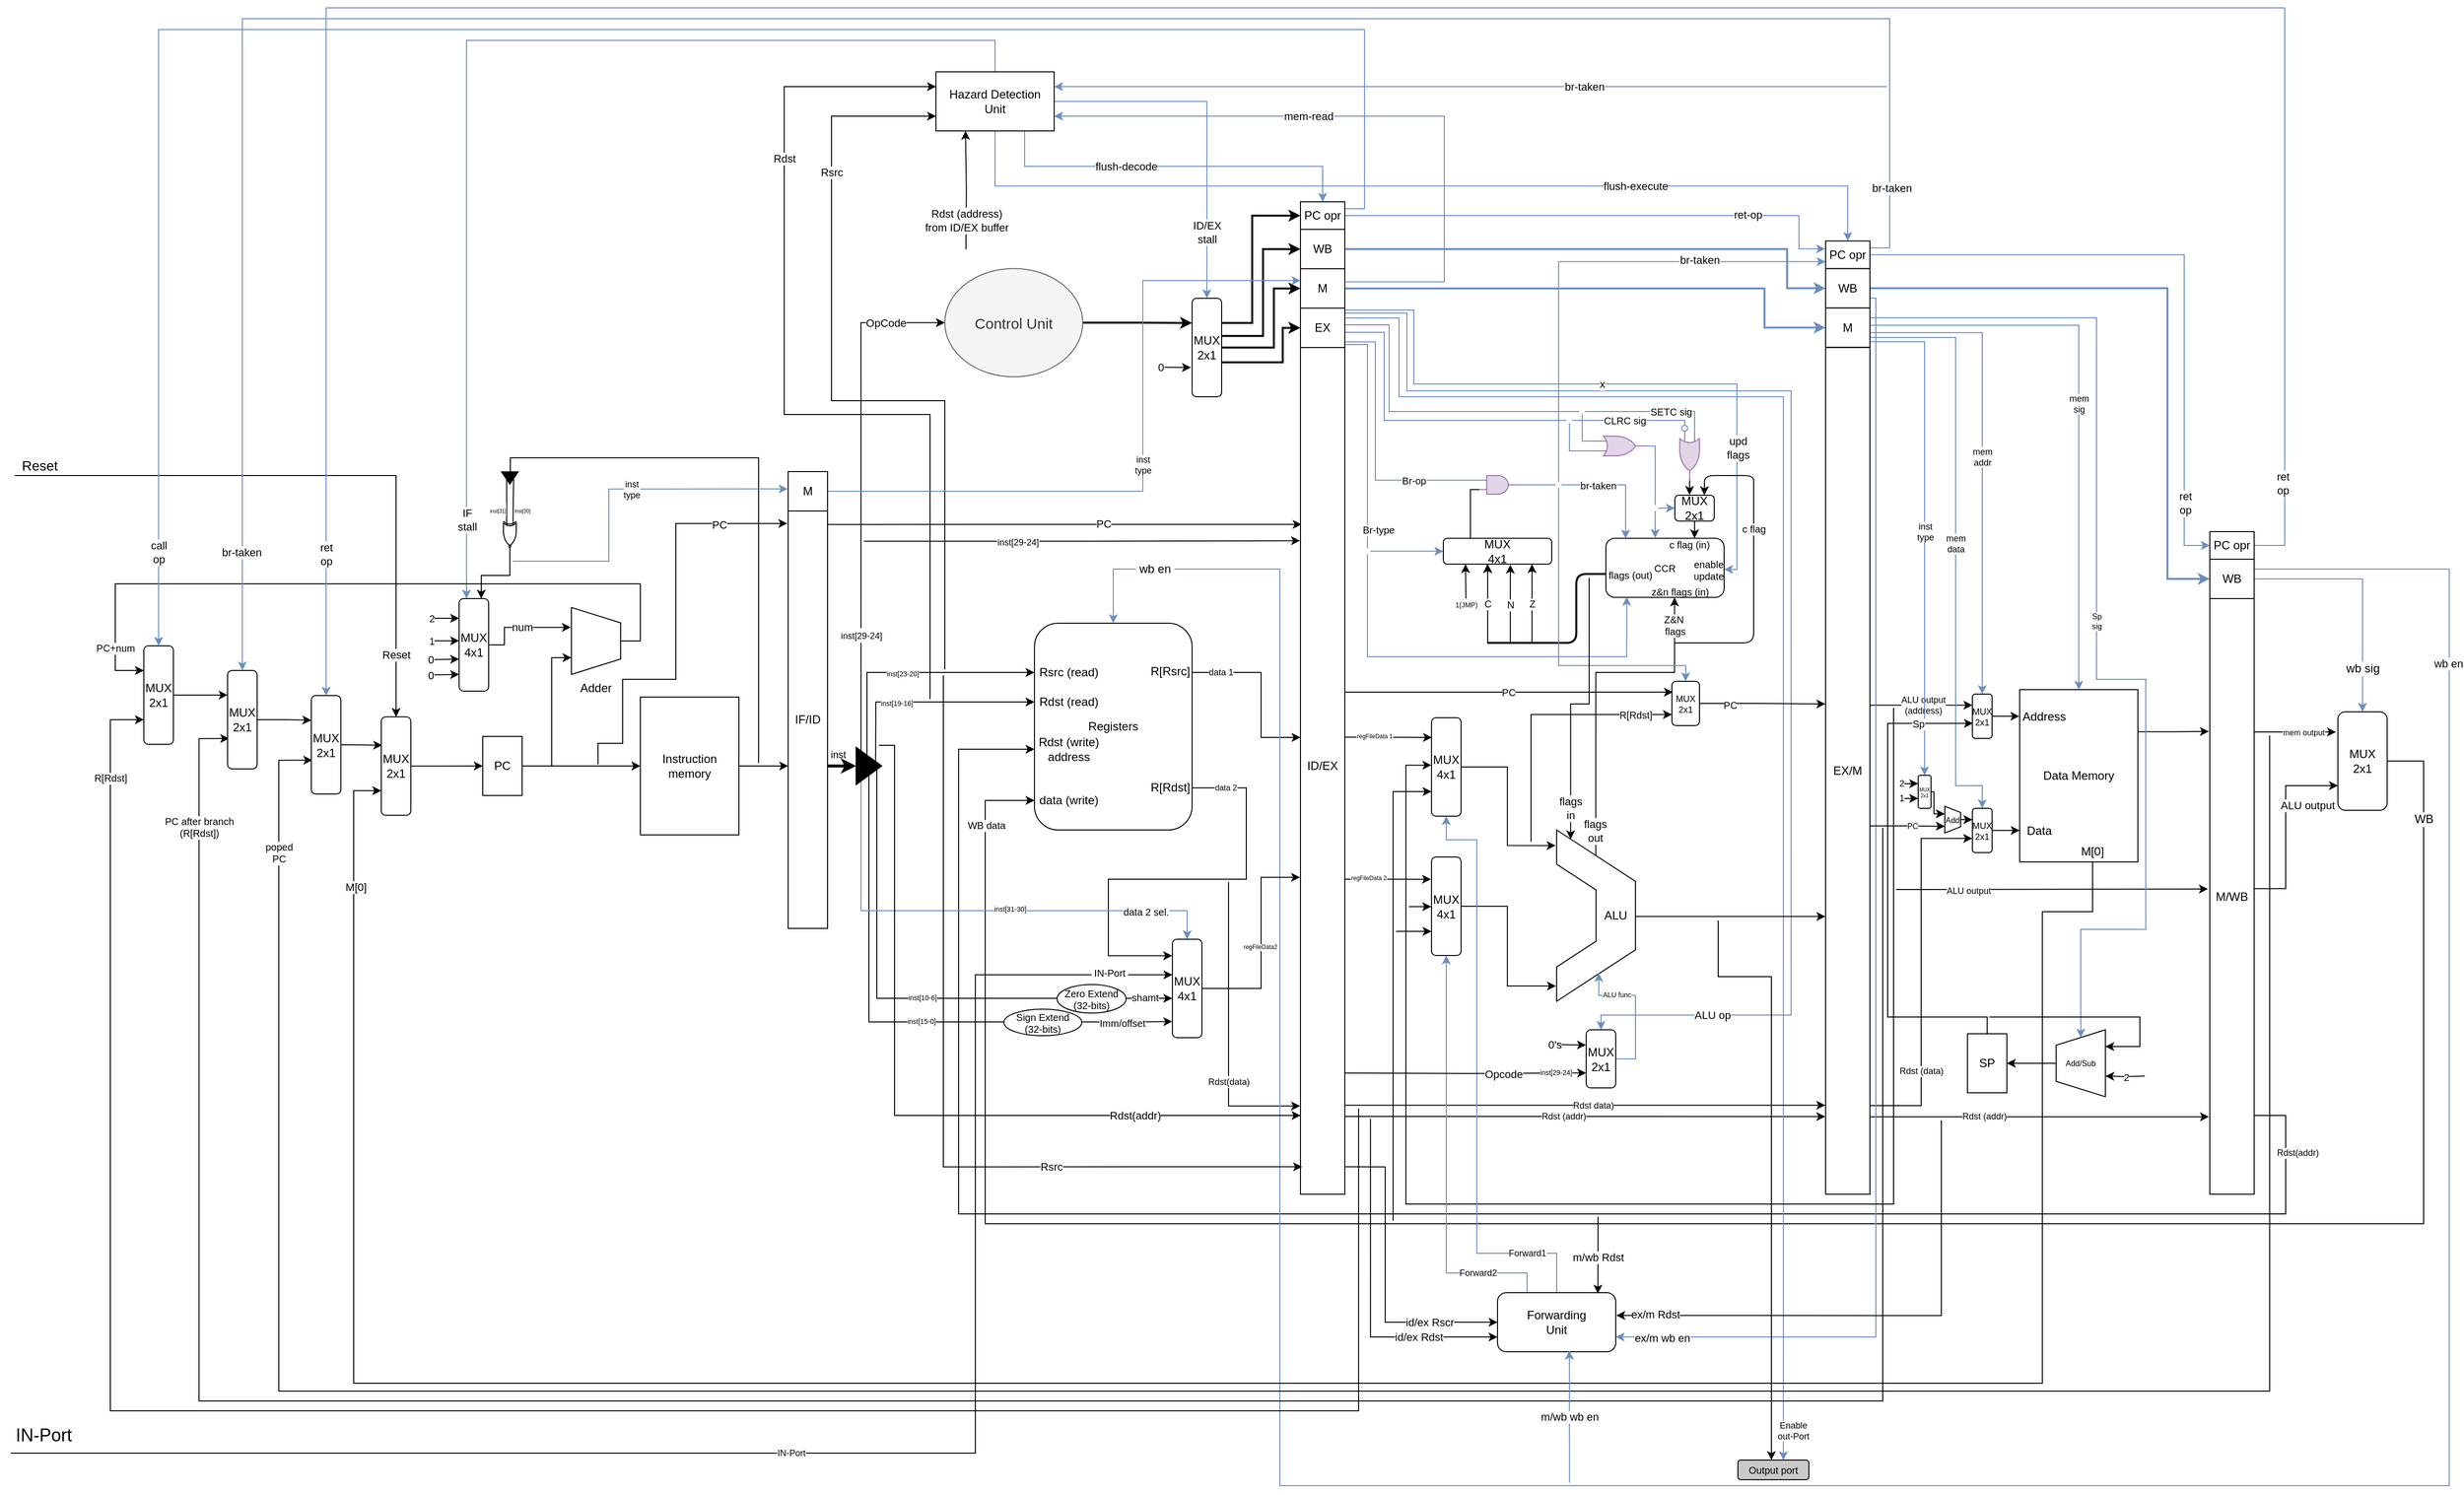 <mxfile version="14.7.6" type="github">
  <diagram id="aqdzWppsX0e-HGsmjgMF" name="Page-1">
    <mxGraphModel dx="2168" dy="1284" grid="1" gridSize="10" guides="1" tooltips="1" connect="1" arrows="1" fold="1" page="1" pageScale="1" pageWidth="1169" pageHeight="827" math="0" shadow="0">
      <root>
        <mxCell id="0" />
        <mxCell id="1" parent="0" />
        <mxCell id="yZPKtBXMrqJDazM4C3i2-1" value="" style="edgeStyle=orthogonalEdgeStyle;rounded=0;orthogonalLoop=1;jettySize=auto;html=1;" edge="1" parent="1" source="yZPKtBXMrqJDazM4C3i2-2" target="yZPKtBXMrqJDazM4C3i2-4">
          <mxGeometry relative="1" as="geometry" />
        </mxCell>
        <mxCell id="yZPKtBXMrqJDazM4C3i2-2" value="PC" style="rounded=0;whiteSpace=wrap;html=1;" vertex="1" parent="1">
          <mxGeometry x="-90" y="415" width="40" height="60" as="geometry" />
        </mxCell>
        <mxCell id="yZPKtBXMrqJDazM4C3i2-3" value="" style="edgeStyle=orthogonalEdgeStyle;rounded=0;orthogonalLoop=1;jettySize=auto;html=1;" edge="1" parent="1" source="yZPKtBXMrqJDazM4C3i2-4" target="yZPKtBXMrqJDazM4C3i2-8">
          <mxGeometry relative="1" as="geometry">
            <Array as="points">
              <mxPoint x="212" y="445" />
              <mxPoint x="212" y="445" />
            </Array>
          </mxGeometry>
        </mxCell>
        <mxCell id="yZPKtBXMrqJDazM4C3i2-4" value="Instruction&lt;br&gt;memory" style="rounded=0;whiteSpace=wrap;html=1;" vertex="1" parent="1">
          <mxGeometry x="70" y="375" width="100" height="140" as="geometry" />
        </mxCell>
        <mxCell id="yZPKtBXMrqJDazM4C3i2-5" style="edgeStyle=orthogonalEdgeStyle;rounded=0;orthogonalLoop=1;jettySize=auto;html=1;entryX=0;entryY=0.5;entryDx=0;entryDy=0;strokeWidth=3;" edge="1" parent="1" source="yZPKtBXMrqJDazM4C3i2-8" target="yZPKtBXMrqJDazM4C3i2-96">
          <mxGeometry relative="1" as="geometry">
            <Array as="points">
              <mxPoint x="272" y="445" />
              <mxPoint x="272" y="445" />
            </Array>
          </mxGeometry>
        </mxCell>
        <mxCell id="yZPKtBXMrqJDazM4C3i2-6" style="edgeStyle=orthogonalEdgeStyle;rounded=0;orthogonalLoop=1;jettySize=auto;html=1;exitX=1;exitY=0.038;exitDx=0;exitDy=0;entryX=0.025;entryY=0.218;entryDx=0;entryDy=0;entryPerimeter=0;labelBackgroundColor=#FFFFFF;fontSize=8;endArrow=classic;endFill=1;strokeColor=#000000;strokeWidth=1;exitPerimeter=0;" edge="1" parent="1" source="yZPKtBXMrqJDazM4C3i2-8" target="yZPKtBXMrqJDazM4C3i2-37">
          <mxGeometry relative="1" as="geometry">
            <Array as="points">
              <mxPoint x="260" y="200" />
            </Array>
          </mxGeometry>
        </mxCell>
        <mxCell id="yZPKtBXMrqJDazM4C3i2-7" value="&lt;font style=&quot;font-size: 11px&quot;&gt;PC&lt;/font&gt;" style="edgeLabel;html=1;align=center;verticalAlign=middle;resizable=0;points=[];fontSize=8;" vertex="1" connectable="0" parent="yZPKtBXMrqJDazM4C3i2-6">
          <mxGeometry x="0.166" y="1" relative="1" as="geometry">
            <mxPoint as="offset" />
          </mxGeometry>
        </mxCell>
        <mxCell id="yZPKtBXMrqJDazM4C3i2-8" value="IF/ID" style="rounded=0;whiteSpace=wrap;html=1;" vertex="1" parent="1">
          <mxGeometry x="220" y="186" width="40" height="424" as="geometry" />
        </mxCell>
        <mxCell id="yZPKtBXMrqJDazM4C3i2-9" style="edgeStyle=orthogonalEdgeStyle;rounded=0;orthogonalLoop=1;jettySize=auto;html=1;exitX=1;exitY=0.5;exitDx=0;exitDy=0;entryX=0.5;entryY=0;entryDx=0;entryDy=0;fillColor=#dae8fc;strokeColor=#6c8ebf;" edge="1" parent="1" source="yZPKtBXMrqJDazM4C3i2-18" target="yZPKtBXMrqJDazM4C3i2-29">
          <mxGeometry relative="1" as="geometry" />
        </mxCell>
        <mxCell id="yZPKtBXMrqJDazM4C3i2-10" value="ID/EX&lt;br&gt;stall" style="edgeLabel;html=1;align=center;verticalAlign=middle;resizable=0;points=[];" vertex="1" connectable="0" parent="yZPKtBXMrqJDazM4C3i2-9">
          <mxGeometry x="0.621" y="-3" relative="1" as="geometry">
            <mxPoint x="3" as="offset" />
          </mxGeometry>
        </mxCell>
        <mxCell id="yZPKtBXMrqJDazM4C3i2-11" style="edgeStyle=orthogonalEdgeStyle;rounded=0;orthogonalLoop=1;jettySize=auto;html=1;entryX=0.25;entryY=0;entryDx=0;entryDy=0;fillColor=#dae8fc;strokeColor=#6c8ebf;" edge="1" parent="1" source="yZPKtBXMrqJDazM4C3i2-18" target="yZPKtBXMrqJDazM4C3i2-243">
          <mxGeometry relative="1" as="geometry">
            <Array as="points">
              <mxPoint x="430" y="-292" />
              <mxPoint x="-106" y="-292" />
            </Array>
          </mxGeometry>
        </mxCell>
        <mxCell id="yZPKtBXMrqJDazM4C3i2-12" value="IF&lt;br&gt;stall" style="edgeLabel;html=1;align=center;verticalAlign=middle;resizable=0;points=[];" vertex="1" connectable="0" parent="yZPKtBXMrqJDazM4C3i2-11">
          <mxGeometry x="0.375" y="1" relative="1" as="geometry">
            <mxPoint x="-1" y="275" as="offset" />
          </mxGeometry>
        </mxCell>
        <mxCell id="yZPKtBXMrqJDazM4C3i2-13" style="edgeStyle=orthogonalEdgeStyle;rounded=0;orthogonalLoop=1;jettySize=auto;html=1;exitX=0.75;exitY=1;exitDx=0;exitDy=0;entryX=0.5;entryY=0;entryDx=0;entryDy=0;fillColor=#dae8fc;strokeColor=#6c8ebf;" edge="1" parent="1" source="yZPKtBXMrqJDazM4C3i2-18" target="yZPKtBXMrqJDazM4C3i2-248">
          <mxGeometry relative="1" as="geometry" />
        </mxCell>
        <mxCell id="yZPKtBXMrqJDazM4C3i2-14" value="flush-decode" style="edgeLabel;html=1;align=center;verticalAlign=middle;resizable=0;points=[];" vertex="1" connectable="0" parent="yZPKtBXMrqJDazM4C3i2-13">
          <mxGeometry x="-0.259" relative="1" as="geometry">
            <mxPoint as="offset" />
          </mxGeometry>
        </mxCell>
        <mxCell id="yZPKtBXMrqJDazM4C3i2-15" style="edgeStyle=orthogonalEdgeStyle;rounded=0;orthogonalLoop=1;jettySize=auto;html=1;exitX=0.5;exitY=1;exitDx=0;exitDy=0;entryX=0.5;entryY=0;entryDx=0;entryDy=0;fillColor=#dae8fc;strokeColor=#6c8ebf;" edge="1" parent="1" source="yZPKtBXMrqJDazM4C3i2-18" target="yZPKtBXMrqJDazM4C3i2-254">
          <mxGeometry relative="1" as="geometry" />
        </mxCell>
        <mxCell id="yZPKtBXMrqJDazM4C3i2-16" value="flush-execute" style="edgeLabel;html=1;align=center;verticalAlign=middle;resizable=0;points=[];" vertex="1" connectable="0" parent="yZPKtBXMrqJDazM4C3i2-15">
          <mxGeometry x="0.444" y="2" relative="1" as="geometry">
            <mxPoint y="2" as="offset" />
          </mxGeometry>
        </mxCell>
        <mxCell id="yZPKtBXMrqJDazM4C3i2-17" value="Rdst (address)&lt;br&gt;from ID/EX buffer" style="edgeStyle=orthogonalEdgeStyle;rounded=0;orthogonalLoop=1;jettySize=auto;html=1;exitX=0.25;exitY=1;exitDx=0;exitDy=0;entryX=0.25;entryY=1;entryDx=0;entryDy=0;" edge="1" parent="1" target="yZPKtBXMrqJDazM4C3i2-18">
          <mxGeometry x="-0.516" relative="1" as="geometry">
            <mxPoint x="400.429" y="-79.794" as="sourcePoint" />
            <mxPoint as="offset" />
          </mxGeometry>
        </mxCell>
        <mxCell id="yZPKtBXMrqJDazM4C3i2-18" value="Hazard Detection&lt;br&gt;Unit" style="rounded=0;whiteSpace=wrap;html=1;" vertex="1" parent="1">
          <mxGeometry x="370" y="-260" width="120" height="60" as="geometry" />
        </mxCell>
        <mxCell id="yZPKtBXMrqJDazM4C3i2-19" style="edgeStyle=orthogonalEdgeStyle;rounded=0;orthogonalLoop=1;jettySize=auto;html=1;exitX=0;exitY=0.9;exitDx=0;exitDy=0;exitPerimeter=0;" edge="1" parent="1" source="yZPKtBXMrqJDazM4C3i2-102">
          <mxGeometry relative="1" as="geometry">
            <mxPoint x="600" y="370" as="sourcePoint" />
            <mxPoint x="740" y="416" as="targetPoint" />
            <Array as="points">
              <mxPoint x="700" y="350" />
              <mxPoint x="700" y="416" />
              <mxPoint x="740" y="416" />
            </Array>
          </mxGeometry>
        </mxCell>
        <mxCell id="yZPKtBXMrqJDazM4C3i2-20" value="data 1" style="edgeLabel;align=center;verticalAlign=middle;resizable=0;points=[];fontSize=9;horizontal=1;labelPosition=center;verticalLabelPosition=middle;labelBorderColor=none;html=1;spacingTop=0;spacingLeft=0;spacingRight=0;spacing=2;" vertex="1" connectable="0" parent="yZPKtBXMrqJDazM4C3i2-19">
          <mxGeometry x="-0.311" relative="1" as="geometry">
            <mxPoint as="offset" />
          </mxGeometry>
        </mxCell>
        <mxCell id="yZPKtBXMrqJDazM4C3i2-21" style="edgeStyle=orthogonalEdgeStyle;rounded=0;orthogonalLoop=1;jettySize=auto;html=1;exitX=1.001;exitY=0.551;exitDx=0;exitDy=0;fontSize=9;exitPerimeter=0;entryX=-0.009;entryY=0.168;entryDx=0;entryDy=0;entryPerimeter=0;" edge="1" parent="1" target="yZPKtBXMrqJDazM4C3i2-199">
          <mxGeometry relative="1" as="geometry">
            <mxPoint x="630.16" y="467.2" as="sourcePoint" />
            <mxPoint x="740" y="467.01" as="targetPoint" />
            <Array as="points">
              <mxPoint x="685" y="467" />
              <mxPoint x="685" y="560" />
              <mxPoint x="545" y="560" />
              <mxPoint x="545" y="638" />
            </Array>
          </mxGeometry>
        </mxCell>
        <mxCell id="yZPKtBXMrqJDazM4C3i2-22" value="data 2" style="edgeLabel;html=1;align=center;verticalAlign=middle;resizable=0;points=[];fontSize=8;" vertex="1" connectable="0" parent="yZPKtBXMrqJDazM4C3i2-21">
          <mxGeometry x="-0.843" y="-1" relative="1" as="geometry">
            <mxPoint y="-1" as="offset" />
          </mxGeometry>
        </mxCell>
        <mxCell id="yZPKtBXMrqJDazM4C3i2-23" value="&lt;font style=&quot;font-size: 9px&quot;&gt;Rdst(data)&lt;/font&gt;" style="edgeStyle=orthogonalEdgeStyle;rounded=0;orthogonalLoop=1;jettySize=auto;html=1;entryX=-0.009;entryY=0.897;entryDx=0;entryDy=0;entryPerimeter=0;fontSize=10;exitX=0.5;exitY=1;exitDx=0;exitDy=0;" edge="1" parent="1" source="yZPKtBXMrqJDazM4C3i2-265" target="yZPKtBXMrqJDazM4C3i2-37">
          <mxGeometry x="0.347" relative="1" as="geometry">
            <Array as="points">
              <mxPoint x="667" y="790" />
            </Array>
            <mxPoint as="offset" />
            <mxPoint x="667" y="593" as="sourcePoint" />
          </mxGeometry>
        </mxCell>
        <mxCell id="yZPKtBXMrqJDazM4C3i2-24" value="Registers" style="rounded=1;whiteSpace=wrap;html=1;" vertex="1" parent="1">
          <mxGeometry x="470" y="300" width="160" height="210" as="geometry" />
        </mxCell>
        <mxCell id="yZPKtBXMrqJDazM4C3i2-25" style="edgeStyle=orthogonalEdgeStyle;rounded=0;orthogonalLoop=1;jettySize=auto;html=1;exitX=1.012;exitY=0.382;exitDx=0;exitDy=0;entryX=0;entryY=0.5;entryDx=0;entryDy=0;exitPerimeter=0;strokeWidth=2;" edge="1" parent="1" source="yZPKtBXMrqJDazM4C3i2-29" target="yZPKtBXMrqJDazM4C3i2-65">
          <mxGeometry relative="1" as="geometry">
            <Array as="points">
              <mxPoint x="702" y="8" />
              <mxPoint x="702" y="-80" />
            </Array>
          </mxGeometry>
        </mxCell>
        <mxCell id="yZPKtBXMrqJDazM4C3i2-26" style="edgeStyle=orthogonalEdgeStyle;rounded=0;orthogonalLoop=1;jettySize=auto;html=1;exitX=1;exitY=0.5;exitDx=0;exitDy=0;entryX=0;entryY=0.5;entryDx=0;entryDy=0;strokeWidth=2;" edge="1" parent="1" source="yZPKtBXMrqJDazM4C3i2-29" target="yZPKtBXMrqJDazM4C3i2-63">
          <mxGeometry relative="1" as="geometry">
            <Array as="points">
              <mxPoint x="713" y="20" />
              <mxPoint x="713" y="-40" />
            </Array>
          </mxGeometry>
        </mxCell>
        <mxCell id="yZPKtBXMrqJDazM4C3i2-27" style="edgeStyle=orthogonalEdgeStyle;rounded=0;orthogonalLoop=1;jettySize=auto;html=1;entryX=0;entryY=0.5;entryDx=0;entryDy=0;strokeWidth=2;" edge="1" parent="1" target="yZPKtBXMrqJDazM4C3i2-61">
          <mxGeometry relative="1" as="geometry">
            <Array as="points">
              <mxPoint x="722" y="35" />
              <mxPoint x="722" />
            </Array>
            <mxPoint x="660" y="35" as="sourcePoint" />
          </mxGeometry>
        </mxCell>
        <mxCell id="yZPKtBXMrqJDazM4C3i2-28" style="edgeStyle=orthogonalEdgeStyle;rounded=0;orthogonalLoop=1;jettySize=auto;html=1;exitX=1;exitY=0.25;exitDx=0;exitDy=0;entryX=0;entryY=0.5;entryDx=0;entryDy=0;fontSize=11;strokeWidth=2;" edge="1" parent="1" source="yZPKtBXMrqJDazM4C3i2-29" target="yZPKtBXMrqJDazM4C3i2-248">
          <mxGeometry relative="1" as="geometry">
            <Array as="points">
              <mxPoint x="691" y="-5" />
              <mxPoint x="691" y="-114" />
            </Array>
          </mxGeometry>
        </mxCell>
        <mxCell id="yZPKtBXMrqJDazM4C3i2-29" value="MUX&lt;br&gt;2x1" style="rounded=1;whiteSpace=wrap;html=1;" vertex="1" parent="1">
          <mxGeometry x="630" y="-30" width="30" height="100" as="geometry" />
        </mxCell>
        <mxCell id="yZPKtBXMrqJDazM4C3i2-30" value="0" style="edgeStyle=orthogonalEdgeStyle;rounded=0;orthogonalLoop=1;jettySize=auto;html=1;entryX=-0.041;entryY=0.703;entryDx=0;entryDy=0;entryPerimeter=0;" edge="1" parent="1" target="yZPKtBXMrqJDazM4C3i2-29">
          <mxGeometry x="-0.878" relative="1" as="geometry">
            <mxPoint x="580" y="75" as="targetPoint" />
            <mxPoint x="596" y="40" as="sourcePoint" />
            <Array as="points">
              <mxPoint x="599" y="40" />
            </Array>
            <mxPoint as="offset" />
          </mxGeometry>
        </mxCell>
        <mxCell id="yZPKtBXMrqJDazM4C3i2-31" value="&lt;span style=&quot;color: rgb(0, 0, 0); font-family: helvetica; font-style: normal; font-weight: 400; letter-spacing: normal; text-align: center; text-indent: 0px; text-transform: none; word-spacing: 0px; display: inline; float: none;&quot;&gt;&lt;font style=&quot;font-size: 9px&quot;&gt;Rdst (addr)&lt;/font&gt;&lt;/span&gt;" style="edgeStyle=orthogonalEdgeStyle;rounded=0;orthogonalLoop=1;jettySize=auto;html=1;entryX=-0.007;entryY=0.659;entryDx=0;entryDy=0;fontSize=9;entryPerimeter=0;labelBorderColor=none;labelBackgroundColor=#FFFFFF;" edge="1" parent="1">
          <mxGeometry x="-0.09" relative="1" as="geometry">
            <mxPoint x="785" y="801" as="sourcePoint" />
            <mxPoint x="1272.685" y="801.089" as="targetPoint" />
            <Array as="points">
              <mxPoint x="910" y="801" />
              <mxPoint x="910" y="801" />
            </Array>
            <mxPoint as="offset" />
          </mxGeometry>
        </mxCell>
        <mxCell id="yZPKtBXMrqJDazM4C3i2-32" style="edgeStyle=orthogonalEdgeStyle;rounded=0;orthogonalLoop=1;jettySize=auto;html=1;exitX=1.002;exitY=0.282;exitDx=0;exitDy=0;entryX=0.015;entryY=0.2;entryDx=0;entryDy=0;fontSize=6;exitPerimeter=0;entryPerimeter=0;" edge="1" parent="1" target="yZPKtBXMrqJDazM4C3i2-113">
          <mxGeometry relative="1" as="geometry">
            <mxPoint x="785.09" y="415.74" as="sourcePoint" />
            <mxPoint x="840" y="416" as="targetPoint" />
            <Array as="points">
              <mxPoint x="813" y="416" />
            </Array>
          </mxGeometry>
        </mxCell>
        <mxCell id="yZPKtBXMrqJDazM4C3i2-33" value="&lt;span style=&quot;font-size: 6px;&quot;&gt;regFileData 1&lt;/span&gt;" style="edgeLabel;html=1;align=center;verticalAlign=middle;resizable=0;points=[];fontSize=6;labelBackgroundColor=#FFFFFF;" vertex="1" connectable="0" parent="yZPKtBXMrqJDazM4C3i2-32">
          <mxGeometry x="-0.323" y="1" relative="1" as="geometry">
            <mxPoint as="offset" />
          </mxGeometry>
        </mxCell>
        <mxCell id="yZPKtBXMrqJDazM4C3i2-34" style="edgeStyle=orthogonalEdgeStyle;rounded=0;orthogonalLoop=1;jettySize=auto;html=1;entryX=-0.017;entryY=0.226;entryDx=0;entryDy=0;entryPerimeter=0;fontSize=10;" edge="1" parent="1" source="yZPKtBXMrqJDazM4C3i2-37" target="yZPKtBXMrqJDazM4C3i2-117">
          <mxGeometry relative="1" as="geometry">
            <Array as="points">
              <mxPoint x="810" y="560" />
              <mxPoint x="810" y="560" />
            </Array>
          </mxGeometry>
        </mxCell>
        <mxCell id="yZPKtBXMrqJDazM4C3i2-35" value="&lt;span style=&quot;font-size: 6px; background-color: rgb(255, 255, 255);&quot;&gt;regFileData 2&lt;/span&gt;" style="edgeLabel;html=1;align=center;verticalAlign=middle;resizable=0;points=[];fontSize=6;" vertex="1" connectable="0" parent="yZPKtBXMrqJDazM4C3i2-34">
          <mxGeometry x="-0.32" y="1" relative="1" as="geometry">
            <mxPoint x="-6" as="offset" />
          </mxGeometry>
        </mxCell>
        <mxCell id="yZPKtBXMrqJDazM4C3i2-36" value="PC" style="edgeStyle=orthogonalEdgeStyle;rounded=0;orthogonalLoop=1;jettySize=auto;html=1;fontSize=10;endArrow=classic;endFill=1;strokeColor=#000000;strokeWidth=1;entryX=0.036;entryY=0.245;entryDx=0;entryDy=0;entryPerimeter=0;" edge="1" parent="1" source="yZPKtBXMrqJDazM4C3i2-37" target="yZPKtBXMrqJDazM4C3i2-167">
          <mxGeometry relative="1" as="geometry">
            <mxPoint x="1110" y="382" as="targetPoint" />
            <Array as="points">
              <mxPoint x="880" y="370" />
              <mxPoint x="880" y="370" />
            </Array>
          </mxGeometry>
        </mxCell>
        <mxCell id="yZPKtBXMrqJDazM4C3i2-37" value="ID/EX" style="rounded=0;whiteSpace=wrap;html=1;" vertex="1" parent="1">
          <mxGeometry x="740" y="10" width="45" height="870" as="geometry" />
        </mxCell>
        <mxCell id="yZPKtBXMrqJDazM4C3i2-38" value="&lt;span style=&quot;background-color: rgb(255 , 255 , 255)&quot;&gt;&lt;font face=&quot;helvetica&quot;&gt;ALU output&lt;br&gt;&lt;/font&gt;(address)&lt;/span&gt;" style="edgeStyle=orthogonalEdgeStyle;rounded=0;orthogonalLoop=1;jettySize=auto;html=1;exitX=1.005;exitY=0.424;exitDx=0;exitDy=0;entryX=0;entryY=0.25;entryDx=0;entryDy=0;exitPerimeter=0;fontSize=9;" edge="1" parent="1" source="yZPKtBXMrqJDazM4C3i2-41" target="yZPKtBXMrqJDazM4C3i2-129">
          <mxGeometry x="0.049" relative="1" as="geometry">
            <Array as="points">
              <mxPoint x="1318" y="383" />
            </Array>
            <mxPoint as="offset" />
          </mxGeometry>
        </mxCell>
        <mxCell id="yZPKtBXMrqJDazM4C3i2-39" value="&lt;span style=&quot;color: rgb(0 , 0 , 0) ; font-family: &amp;#34;helvetica&amp;#34; ; font-style: normal ; font-weight: 400 ; letter-spacing: normal ; text-align: center ; text-indent: 0px ; text-transform: none ; word-spacing: 0px ; display: inline ; float: none ; background-color: rgb(255 , 255 , 255)&quot;&gt;&lt;font style=&quot;font-size: 9px&quot;&gt;Rdst (addr)&lt;/font&gt;&lt;/span&gt;" style="edgeStyle=orthogonalEdgeStyle;rounded=0;orthogonalLoop=1;jettySize=auto;html=1;entryX=-0.02;entryY=0.67;entryDx=0;entryDy=0;entryPerimeter=0;fontSize=9;" edge="1" parent="1">
          <mxGeometry x="-0.326" relative="1" as="geometry">
            <mxPoint x="1318" y="801.4" as="sourcePoint" />
            <mxPoint x="1662.1" y="801.35" as="targetPoint" />
            <Array as="points">
              <mxPoint x="1420" y="801" />
            </Array>
            <mxPoint as="offset" />
          </mxGeometry>
        </mxCell>
        <mxCell id="yZPKtBXMrqJDazM4C3i2-40" value="&lt;span style=&quot;color: rgb(0 , 0 , 0) ; font-family: &amp;quot;helvetica&amp;quot; ; font-style: normal ; font-weight: 400 ; letter-spacing: normal ; text-align: center ; text-indent: 0px ; text-transform: none ; word-spacing: 0px ; display: inline ; float: none&quot;&gt;&lt;font style=&quot;font-size: 9px&quot;&gt;&lt;span style=&quot;&quot;&gt;Rdst (da&lt;/span&gt;&lt;span style=&quot;&quot;&gt;ta)&lt;/span&gt;&lt;/font&gt;&lt;/span&gt;" style="edgeStyle=orthogonalEdgeStyle;rounded=0;orthogonalLoop=1;jettySize=auto;html=1;exitX=0.999;exitY=0.891;exitDx=0;exitDy=0;entryX=-0.01;entryY=0.681;entryDx=0;entryDy=0;fontSize=8;exitPerimeter=0;shadow=0;entryPerimeter=0;labelBackgroundColor=#FFFFFF;" edge="1" parent="1" source="yZPKtBXMrqJDazM4C3i2-41" target="yZPKtBXMrqJDazM4C3i2-178">
          <mxGeometry x="-0.522" relative="1" as="geometry">
            <Array as="points">
              <mxPoint x="1318" y="790" />
              <mxPoint x="1370" y="790" />
              <mxPoint x="1370" y="519" />
            </Array>
            <mxPoint as="offset" />
          </mxGeometry>
        </mxCell>
        <mxCell id="yZPKtBXMrqJDazM4C3i2-41" value="EX/M" style="rounded=0;whiteSpace=wrap;html=1;" vertex="1" parent="1">
          <mxGeometry x="1273" y="20" width="45" height="860" as="geometry" />
        </mxCell>
        <mxCell id="yZPKtBXMrqJDazM4C3i2-42" style="edgeStyle=orthogonalEdgeStyle;rounded=0;orthogonalLoop=1;jettySize=auto;html=1;exitX=0.999;exitY=0.244;exitDx=0;exitDy=0;exitPerimeter=0;" edge="1" parent="1" source="yZPKtBXMrqJDazM4C3i2-43">
          <mxGeometry relative="1" as="geometry">
            <mxPoint x="1662" y="410" as="targetPoint" />
            <Array as="points" />
          </mxGeometry>
        </mxCell>
        <mxCell id="yZPKtBXMrqJDazM4C3i2-43" value="&lt;span&gt;Data Memory&lt;/span&gt;" style="rounded=0;whiteSpace=wrap;html=1;" vertex="1" parent="1">
          <mxGeometry x="1470" y="367.5" width="120" height="175" as="geometry" />
        </mxCell>
        <mxCell id="yZPKtBXMrqJDazM4C3i2-44" value="ALU output" style="edgeStyle=orthogonalEdgeStyle;rounded=0;orthogonalLoop=1;jettySize=auto;html=1;exitX=1.01;exitY=0.487;exitDx=0;exitDy=0;entryX=0;entryY=0.75;entryDx=0;entryDy=0;exitPerimeter=0;" edge="1" parent="1" source="yZPKtBXMrqJDazM4C3i2-47" target="yZPKtBXMrqJDazM4C3i2-51">
          <mxGeometry x="0.672" y="-20" relative="1" as="geometry">
            <Array as="points">
              <mxPoint x="1740" y="570" />
              <mxPoint x="1740" y="465" />
            </Array>
            <mxPoint as="offset" />
          </mxGeometry>
        </mxCell>
        <mxCell id="yZPKtBXMrqJDazM4C3i2-45" value="Rdst(addr)" style="edgeStyle=orthogonalEdgeStyle;rounded=0;orthogonalLoop=1;jettySize=auto;html=1;entryX=0;entryY=0.5;entryDx=0;entryDy=0;fontSize=9;" edge="1" parent="1" source="yZPKtBXMrqJDazM4C3i2-47" target="yZPKtBXMrqJDazM4C3i2-100">
          <mxGeometry x="-0.931" y="12" relative="1" as="geometry">
            <Array as="points">
              <mxPoint x="1740" y="800" />
              <mxPoint x="1740" y="900" />
              <mxPoint x="393" y="900" />
              <mxPoint x="393" y="428" />
              <mxPoint x="470" y="428" />
            </Array>
            <mxPoint as="offset" />
          </mxGeometry>
        </mxCell>
        <mxCell id="yZPKtBXMrqJDazM4C3i2-46" value="&lt;font style=&quot;font-size: 8px;&quot;&gt;mem output&lt;/font&gt;" style="edgeStyle=orthogonalEdgeStyle;rounded=0;orthogonalLoop=1;jettySize=auto;html=1;exitX=0.997;exitY=0.224;exitDx=0;exitDy=0;fontSize=8;exitPerimeter=0;verticalAlign=middle;" edge="1" parent="1">
          <mxGeometry x="0.225" relative="1" as="geometry">
            <Array as="points">
              <mxPoint x="1768" y="411" />
              <mxPoint x="1768" y="411" />
            </Array>
            <mxPoint x="1705.865" y="410.52" as="sourcePoint" />
            <mxPoint x="1791" y="410.52" as="targetPoint" />
            <mxPoint as="offset" />
          </mxGeometry>
        </mxCell>
        <mxCell id="yZPKtBXMrqJDazM4C3i2-47" value="M/WB" style="rounded=0;whiteSpace=wrap;html=1;" vertex="1" parent="1">
          <mxGeometry x="1663" y="275" width="45" height="605" as="geometry" />
        </mxCell>
        <mxCell id="yZPKtBXMrqJDazM4C3i2-48" style="edgeStyle=orthogonalEdgeStyle;rounded=0;orthogonalLoop=1;jettySize=auto;html=1;exitX=0.914;exitY=0.518;exitDx=0;exitDy=0;exitPerimeter=0;" edge="1" parent="1" source="yZPKtBXMrqJDazM4C3i2-109">
          <mxGeometry relative="1" as="geometry">
            <mxPoint x="1661" y="570" as="targetPoint" />
            <Array as="points">
              <mxPoint x="1373" y="571" />
            </Array>
            <mxPoint x="1342" y="570" as="sourcePoint" />
          </mxGeometry>
        </mxCell>
        <mxCell id="yZPKtBXMrqJDazM4C3i2-49" value="WB" style="edgeStyle=orthogonalEdgeStyle;rounded=0;orthogonalLoop=1;jettySize=auto;html=1;entryX=0;entryY=0.5;entryDx=0;entryDy=0;fontSize=12;" edge="1" parent="1" source="yZPKtBXMrqJDazM4C3i2-51" target="yZPKtBXMrqJDazM4C3i2-101">
          <mxGeometry x="-0.922" relative="1" as="geometry">
            <Array as="points">
              <mxPoint x="1880" y="440" />
              <mxPoint x="1880" y="910" />
              <mxPoint x="420" y="910" />
              <mxPoint x="420" y="480" />
            </Array>
            <mxPoint as="offset" />
          </mxGeometry>
        </mxCell>
        <mxCell id="yZPKtBXMrqJDazM4C3i2-50" value="WB data" style="edgeLabel;html=1;align=center;verticalAlign=middle;resizable=0;points=[];fontSize=10;" vertex="1" connectable="0" parent="yZPKtBXMrqJDazM4C3i2-49">
          <mxGeometry x="0.967" y="2" relative="1" as="geometry">
            <mxPoint x="-9" y="27" as="offset" />
          </mxGeometry>
        </mxCell>
        <mxCell id="yZPKtBXMrqJDazM4C3i2-51" value="MUX&lt;br&gt;2x1" style="rounded=1;whiteSpace=wrap;html=1;" vertex="1" parent="1">
          <mxGeometry x="1793" y="390" width="50" height="100" as="geometry" />
        </mxCell>
        <mxCell id="yZPKtBXMrqJDazM4C3i2-52" value="CLRC sig" style="edgeStyle=orthogonalEdgeStyle;rounded=0;orthogonalLoop=1;jettySize=auto;html=1;exitX=0.998;exitY=0.612;exitDx=0;exitDy=0;fontSize=10;strokeWidth=1;endArrow=oval;endFill=0;exitPerimeter=0;fillColor=#dae8fc;strokeColor=#6c8ebf;" edge="1" parent="1" source="yZPKtBXMrqJDazM4C3i2-61">
          <mxGeometry x="0.688" relative="1" as="geometry">
            <mxPoint x="1130" y="102" as="targetPoint" />
            <Array as="points">
              <mxPoint x="825" y="4" />
              <mxPoint x="825" y="94" />
              <mxPoint x="1130" y="94" />
            </Array>
            <mxPoint as="offset" />
          </mxGeometry>
        </mxCell>
        <mxCell id="yZPKtBXMrqJDazM4C3i2-53" value="SETC sig" style="edgeStyle=orthogonalEdgeStyle;rounded=0;orthogonalLoop=1;jettySize=auto;html=1;exitX=1;exitY=0.5;exitDx=0;exitDy=0;fontSize=10;strokeWidth=1;entryX=0;entryY=0.25;entryDx=0;entryDy=0;entryPerimeter=0;endArrow=none;endFill=0;fillColor=#dae8fc;strokeColor=#6c8ebf;" edge="1" parent="1" target="yZPKtBXMrqJDazM4C3i2-156">
          <mxGeometry x="0.808" relative="1" as="geometry">
            <Array as="points">
              <mxPoint x="785" y="-3" />
              <mxPoint x="830" y="-3" />
              <mxPoint x="830" y="85" />
              <mxPoint x="1140" y="85" />
            </Array>
            <mxPoint as="offset" />
            <mxPoint x="785" y="-5" as="sourcePoint" />
            <mxPoint x="1140" y="100" as="targetPoint" />
          </mxGeometry>
        </mxCell>
        <mxCell id="yZPKtBXMrqJDazM4C3i2-54" value="Br-type" style="edgeStyle=orthogonalEdgeStyle;rounded=0;orthogonalLoop=1;jettySize=auto;html=1;exitX=1.005;exitY=0.924;exitDx=0;exitDy=0;fontSize=10;endArrow=classic;endFill=1;strokeColor=#6c8ebf;strokeWidth=1;entryX=0;entryY=0.5;entryDx=0;entryDy=0;fillColor=#dae8fc;exitPerimeter=0;" edge="1" parent="1" source="yZPKtBXMrqJDazM4C3i2-61" target="yZPKtBXMrqJDazM4C3i2-151">
          <mxGeometry x="0.361" y="11" relative="1" as="geometry">
            <mxPoint x="830" y="210" as="targetPoint" />
            <Array as="points">
              <mxPoint x="808" y="17" />
              <mxPoint x="808" y="227" />
            </Array>
            <mxPoint as="offset" />
          </mxGeometry>
        </mxCell>
        <mxCell id="yZPKtBXMrqJDazM4C3i2-55" value="Br-op" style="edgeStyle=orthogonalEdgeStyle;rounded=0;orthogonalLoop=1;jettySize=auto;html=1;exitX=1.003;exitY=0.855;exitDx=0;exitDy=0;fontSize=10;endArrow=none;endFill=0;strokeColor=#6c8ebf;strokeWidth=1;fillColor=#dae8fc;entryX=0;entryY=0.25;entryDx=0;entryDy=0;entryPerimeter=0;exitPerimeter=0;" edge="1" parent="1" source="yZPKtBXMrqJDazM4C3i2-61" target="yZPKtBXMrqJDazM4C3i2-163">
          <mxGeometry x="0.518" relative="1" as="geometry">
            <mxPoint x="920" y="160" as="targetPoint" />
            <Array as="points">
              <mxPoint x="816" y="14" />
              <mxPoint x="816" y="155" />
            </Array>
            <mxPoint as="offset" />
          </mxGeometry>
        </mxCell>
        <mxCell id="yZPKtBXMrqJDazM4C3i2-56" value="Enable&lt;br style=&quot;font-size: 9px&quot;&gt;out-Port" style="edgeStyle=orthogonalEdgeStyle;rounded=0;orthogonalLoop=1;jettySize=auto;html=1;exitX=1;exitY=0.25;exitDx=0;exitDy=0;entryX=0.641;entryY=0.005;entryDx=0;entryDy=0;fontSize=9;endArrow=classic;endFill=1;strokeWidth=1;fillColor=#dae8fc;strokeColor=#6c8ebf;entryPerimeter=0;" edge="1" parent="1" source="yZPKtBXMrqJDazM4C3i2-61" target="yZPKtBXMrqJDazM4C3i2-137">
          <mxGeometry x="0.963" y="10" relative="1" as="geometry">
            <Array as="points">
              <mxPoint x="840" y="-10" />
              <mxPoint x="840" y="70" />
              <mxPoint x="1230" y="70" />
            </Array>
            <mxPoint as="offset" />
          </mxGeometry>
        </mxCell>
        <mxCell id="yZPKtBXMrqJDazM4C3i2-57" style="edgeStyle=orthogonalEdgeStyle;rounded=0;orthogonalLoop=1;jettySize=auto;html=1;exitX=0.998;exitY=0.124;exitDx=0;exitDy=0;exitPerimeter=0;entryX=0.5;entryY=0;entryDx=0;entryDy=0;fillColor=#dae8fc;strokeColor=#6c8ebf;" edge="1" parent="1" source="yZPKtBXMrqJDazM4C3i2-61" target="yZPKtBXMrqJDazM4C3i2-218">
          <mxGeometry relative="1" as="geometry">
            <mxPoint x="877.791" y="-15.326" as="targetPoint" />
            <Array as="points">
              <mxPoint x="848" y="-15" />
              <mxPoint x="848" y="64" />
              <mxPoint x="1238" y="64" />
              <mxPoint x="1238" y="698" />
              <mxPoint x="1045" y="698" />
            </Array>
          </mxGeometry>
        </mxCell>
        <mxCell id="yZPKtBXMrqJDazM4C3i2-58" value="ALU op" style="edgeLabel;html=1;align=center;verticalAlign=middle;resizable=0;points=[];" vertex="1" connectable="0" parent="yZPKtBXMrqJDazM4C3i2-57">
          <mxGeometry x="0.896" y="1" relative="1" as="geometry">
            <mxPoint x="56" y="-1" as="offset" />
          </mxGeometry>
        </mxCell>
        <mxCell id="yZPKtBXMrqJDazM4C3i2-59" value="x" style="edgeStyle=orthogonalEdgeStyle;rounded=0;orthogonalLoop=1;jettySize=auto;html=1;exitX=1.001;exitY=0.075;exitDx=0;exitDy=0;entryX=1.001;entryY=0.528;entryDx=0;entryDy=0;fillColor=#dae8fc;strokeColor=#6c8ebf;exitPerimeter=0;entryPerimeter=0;" edge="1" parent="1" source="yZPKtBXMrqJDazM4C3i2-61" target="yZPKtBXMrqJDazM4C3i2-146">
          <mxGeometry relative="1" as="geometry">
            <mxPoint x="1172" y="245" as="targetPoint" />
            <Array as="points">
              <mxPoint x="785" y="-18" />
              <mxPoint x="855" y="-18" />
              <mxPoint x="855" y="57" />
              <mxPoint x="1183" y="57" />
              <mxPoint x="1183" y="245" />
            </Array>
          </mxGeometry>
        </mxCell>
        <mxCell id="yZPKtBXMrqJDazM4C3i2-60" value="upd&lt;br&gt;flags" style="edgeLabel;html=1;align=center;verticalAlign=middle;resizable=0;points=[];" vertex="1" connectable="0" parent="yZPKtBXMrqJDazM4C3i2-59">
          <mxGeometry x="0.597" y="1" relative="1" as="geometry">
            <mxPoint as="offset" />
          </mxGeometry>
        </mxCell>
        <mxCell id="yZPKtBXMrqJDazM4C3i2-61" value="EX" style="rounded=0;whiteSpace=wrap;html=1;" vertex="1" parent="1">
          <mxGeometry x="740" y="-20" width="45" height="40" as="geometry" />
        </mxCell>
        <mxCell id="yZPKtBXMrqJDazM4C3i2-62" style="edgeStyle=orthogonalEdgeStyle;rounded=0;orthogonalLoop=1;jettySize=auto;html=1;exitX=1;exitY=0.5;exitDx=0;exitDy=0;entryX=0;entryY=0.5;entryDx=0;entryDy=0;strokeWidth=2;fillColor=#dae8fc;strokeColor=#6c8ebf;" edge="1" parent="1" source="yZPKtBXMrqJDazM4C3i2-63" target="yZPKtBXMrqJDazM4C3i2-71">
          <mxGeometry relative="1" as="geometry">
            <Array as="points">
              <mxPoint x="1211" y="-40" />
              <mxPoint x="1211" />
            </Array>
          </mxGeometry>
        </mxCell>
        <mxCell id="yZPKtBXMrqJDazM4C3i2-63" value="M" style="rounded=0;whiteSpace=wrap;html=1;" vertex="1" parent="1">
          <mxGeometry x="740" y="-60" width="45" height="40" as="geometry" />
        </mxCell>
        <mxCell id="yZPKtBXMrqJDazM4C3i2-64" style="edgeStyle=orthogonalEdgeStyle;rounded=0;orthogonalLoop=1;jettySize=auto;html=1;entryX=0;entryY=0.5;entryDx=0;entryDy=0;strokeWidth=2;fillColor=#dae8fc;strokeColor=#6c8ebf;" edge="1" parent="1" source="yZPKtBXMrqJDazM4C3i2-65" target="yZPKtBXMrqJDazM4C3i2-75">
          <mxGeometry relative="1" as="geometry">
            <mxPoint x="1060" y="230" as="targetPoint" />
            <Array as="points">
              <mxPoint x="1234" y="-80" />
              <mxPoint x="1234" y="-40" />
            </Array>
          </mxGeometry>
        </mxCell>
        <mxCell id="yZPKtBXMrqJDazM4C3i2-65" value="WB" style="rounded=0;whiteSpace=wrap;html=1;" vertex="1" parent="1">
          <mxGeometry x="740" y="-100" width="45" height="40" as="geometry" />
        </mxCell>
        <mxCell id="yZPKtBXMrqJDazM4C3i2-66" value="mem&lt;br&gt;addr" style="edgeStyle=orthogonalEdgeStyle;rounded=0;orthogonalLoop=1;jettySize=auto;html=1;exitX=1.002;exitY=0.629;exitDx=0;exitDy=0;entryX=0.5;entryY=0;entryDx=0;entryDy=0;fontSize=9;endArrow=classic;endFill=1;strokeWidth=1;fillColor=#dae8fc;strokeColor=#6c8ebf;exitPerimeter=0;" edge="1" parent="1" source="yZPKtBXMrqJDazM4C3i2-71" target="yZPKtBXMrqJDazM4C3i2-129">
          <mxGeometry relative="1" as="geometry">
            <Array as="points">
              <mxPoint x="1432" y="5" />
            </Array>
          </mxGeometry>
        </mxCell>
        <mxCell id="yZPKtBXMrqJDazM4C3i2-67" value="mem&lt;br&gt;data" style="edgeStyle=orthogonalEdgeStyle;rounded=0;orthogonalLoop=1;jettySize=auto;html=1;exitX=1;exitY=0.75;exitDx=0;exitDy=0;entryX=0.5;entryY=0;entryDx=0;entryDy=0;fontSize=9;endArrow=classic;endFill=1;strokeWidth=1;fillColor=#dae8fc;strokeColor=#6c8ebf;" edge="1" parent="1" source="yZPKtBXMrqJDazM4C3i2-71" target="yZPKtBXMrqJDazM4C3i2-178">
          <mxGeometry relative="1" as="geometry">
            <Array as="points">
              <mxPoint x="1405" y="10" />
              <mxPoint x="1405" y="465" />
              <mxPoint x="1432" y="465" />
            </Array>
          </mxGeometry>
        </mxCell>
        <mxCell id="yZPKtBXMrqJDazM4C3i2-68" value="mem&lt;br&gt;sig" style="edgeStyle=orthogonalEdgeStyle;rounded=0;orthogonalLoop=1;jettySize=auto;html=1;exitX=1.005;exitY=0.441;exitDx=0;exitDy=0;entryX=0.5;entryY=0;entryDx=0;entryDy=0;fontSize=9;endArrow=classic;endFill=1;strokeWidth=1;fillColor=#dae8fc;strokeColor=#6c8ebf;exitPerimeter=0;" edge="1" parent="1" source="yZPKtBXMrqJDazM4C3i2-71" target="yZPKtBXMrqJDazM4C3i2-43">
          <mxGeometry relative="1" as="geometry">
            <Array as="points">
              <mxPoint x="1530" y="-3" />
            </Array>
          </mxGeometry>
        </mxCell>
        <mxCell id="yZPKtBXMrqJDazM4C3i2-69" value="Sp&lt;br&gt;sig" style="edgeStyle=orthogonalEdgeStyle;rounded=0;orthogonalLoop=1;jettySize=auto;html=1;exitX=1;exitY=0.25;exitDx=0;exitDy=0;entryX=1;entryY=0.5;entryDx=0;entryDy=0;fontSize=8;endArrow=classic;endFill=1;strokeWidth=1;fillColor=#dae8fc;strokeColor=#6c8ebf;" edge="1" parent="1" source="yZPKtBXMrqJDazM4C3i2-71" target="yZPKtBXMrqJDazM4C3i2-127">
          <mxGeometry relative="1" as="geometry">
            <Array as="points">
              <mxPoint x="1548" y="-10" />
              <mxPoint x="1548" y="357" />
              <mxPoint x="1598" y="357" />
              <mxPoint x="1598" y="611" />
              <mxPoint x="1532" y="611" />
            </Array>
          </mxGeometry>
        </mxCell>
        <mxCell id="yZPKtBXMrqJDazM4C3i2-70" value="&lt;font style=&quot;font-size: 9px&quot;&gt;inst&lt;br&gt;type&lt;/font&gt;" style="edgeStyle=orthogonalEdgeStyle;rounded=0;orthogonalLoop=1;jettySize=auto;html=1;exitX=0.999;exitY=0.858;exitDx=0;exitDy=0;entryX=0.5;entryY=0;entryDx=0;entryDy=0;fontSize=5;endArrow=classic;endFill=1;fillColor=#dae8fc;strokeColor=#6c8ebf;exitPerimeter=0;" edge="1" parent="1" source="yZPKtBXMrqJDazM4C3i2-71" target="yZPKtBXMrqJDazM4C3i2-281">
          <mxGeometry relative="1" as="geometry">
            <Array as="points">
              <mxPoint x="1374" y="14" />
            </Array>
          </mxGeometry>
        </mxCell>
        <mxCell id="yZPKtBXMrqJDazM4C3i2-71" value="M" style="rounded=0;whiteSpace=wrap;html=1;" vertex="1" parent="1">
          <mxGeometry x="1273" y="-20.25" width="45" height="40" as="geometry" />
        </mxCell>
        <mxCell id="yZPKtBXMrqJDazM4C3i2-72" style="edgeStyle=orthogonalEdgeStyle;rounded=0;orthogonalLoop=1;jettySize=auto;html=1;exitX=1;exitY=0.5;exitDx=0;exitDy=0;entryX=0;entryY=0.5;entryDx=0;entryDy=0;fontSize=9;strokeWidth=2;fillColor=#dae8fc;strokeColor=#6c8ebf;" edge="1" parent="1" source="yZPKtBXMrqJDazM4C3i2-75" target="yZPKtBXMrqJDazM4C3i2-79">
          <mxGeometry relative="1" as="geometry">
            <Array as="points">
              <mxPoint x="1620" y="-40" />
              <mxPoint x="1620" y="255" />
            </Array>
          </mxGeometry>
        </mxCell>
        <mxCell id="yZPKtBXMrqJDazM4C3i2-73" style="edgeStyle=orthogonalEdgeStyle;rounded=0;orthogonalLoop=1;jettySize=auto;html=1;exitX=1;exitY=0.75;exitDx=0;exitDy=0;entryX=1;entryY=0.75;entryDx=0;entryDy=0;fillColor=#dae8fc;strokeColor=#6c8ebf;" edge="1" parent="1" source="yZPKtBXMrqJDazM4C3i2-75" target="yZPKtBXMrqJDazM4C3i2-191">
          <mxGeometry relative="1" as="geometry">
            <Array as="points">
              <mxPoint x="1324" y="-30" />
              <mxPoint x="1324" y="1025" />
            </Array>
          </mxGeometry>
        </mxCell>
        <mxCell id="yZPKtBXMrqJDazM4C3i2-74" value="ex/m wb en" style="edgeLabel;html=1;align=center;verticalAlign=middle;resizable=0;points=[];" vertex="1" connectable="0" parent="yZPKtBXMrqJDazM4C3i2-73">
          <mxGeometry x="0.929" y="1" relative="1" as="geometry">
            <mxPoint as="offset" />
          </mxGeometry>
        </mxCell>
        <mxCell id="yZPKtBXMrqJDazM4C3i2-75" value="WB" style="rounded=0;whiteSpace=wrap;html=1;" vertex="1" parent="1">
          <mxGeometry x="1273" y="-60.25" width="45" height="40" as="geometry" />
        </mxCell>
        <mxCell id="yZPKtBXMrqJDazM4C3i2-76" value="wb sig" style="edgeStyle=orthogonalEdgeStyle;rounded=0;orthogonalLoop=1;jettySize=auto;html=1;exitX=1;exitY=0.5;exitDx=0;exitDy=0;entryX=0.5;entryY=0;entryDx=0;entryDy=0;fontSize=12;fillColor=#dae8fc;strokeColor=#6c8ebf;" edge="1" parent="1" source="yZPKtBXMrqJDazM4C3i2-79" target="yZPKtBXMrqJDazM4C3i2-51">
          <mxGeometry x="0.641" relative="1" as="geometry">
            <mxPoint as="offset" />
          </mxGeometry>
        </mxCell>
        <mxCell id="yZPKtBXMrqJDazM4C3i2-77" value="&lt;font style=&quot;font-size: 12px&quot;&gt;&amp;nbsp;wb en&amp;nbsp;&lt;/font&gt;" style="edgeStyle=orthogonalEdgeStyle;rounded=0;orthogonalLoop=1;jettySize=auto;html=1;exitX=1;exitY=0.25;exitDx=0;exitDy=0;fontSize=8;endArrow=classic;endFill=1;strokeWidth=1;fillColor=#dae8fc;strokeColor=#6c8ebf;" edge="1" parent="1" source="yZPKtBXMrqJDazM4C3i2-79">
          <mxGeometry x="0.944" relative="1" as="geometry">
            <mxPoint x="550" y="300" as="targetPoint" />
            <Array as="points">
              <mxPoint x="1906" y="245" />
              <mxPoint x="1906" y="1176" />
              <mxPoint x="719" y="1176" />
              <mxPoint x="719" y="245" />
              <mxPoint x="550" y="245" />
              <mxPoint x="550" y="300" />
            </Array>
            <mxPoint as="offset" />
          </mxGeometry>
        </mxCell>
        <mxCell id="yZPKtBXMrqJDazM4C3i2-78" value="wb en" style="edgeLabel;html=1;align=center;verticalAlign=middle;resizable=0;points=[];" vertex="1" connectable="0" parent="yZPKtBXMrqJDazM4C3i2-77">
          <mxGeometry x="-0.831" y="-1" relative="1" as="geometry">
            <mxPoint as="offset" />
          </mxGeometry>
        </mxCell>
        <mxCell id="yZPKtBXMrqJDazM4C3i2-79" value="WB" style="rounded=0;whiteSpace=wrap;html=1;" vertex="1" parent="1">
          <mxGeometry x="1663" y="235" width="45" height="40" as="geometry" />
        </mxCell>
        <mxCell id="yZPKtBXMrqJDazM4C3i2-80" value="Z&amp;amp;N&amp;nbsp;&lt;br&gt;flags" style="edgeStyle=orthogonalEdgeStyle;rounded=0;orthogonalLoop=1;jettySize=auto;html=1;exitX=0.497;exitY=0.152;exitDx=0;exitDy=0;fontSize=10;endArrow=classic;endFill=1;strokeColor=#000000;strokeWidth=1;entryX=0.581;entryY=1.002;entryDx=0;entryDy=0;entryPerimeter=0;exitPerimeter=0;" edge="1" parent="1" source="yZPKtBXMrqJDazM4C3i2-82" target="yZPKtBXMrqJDazM4C3i2-146">
          <mxGeometry x="0.836" relative="1" as="geometry">
            <mxPoint x="1120" y="280" as="targetPoint" />
            <mxPoint as="offset" />
            <Array as="points">
              <mxPoint x="1040" y="350" />
              <mxPoint x="1120" y="350" />
            </Array>
          </mxGeometry>
        </mxCell>
        <mxCell id="yZPKtBXMrqJDazM4C3i2-81" value="flags&lt;br&gt;out" style="edgeLabel;html=1;align=center;verticalAlign=middle;resizable=0;points=[];" vertex="1" connectable="0" parent="yZPKtBXMrqJDazM4C3i2-80">
          <mxGeometry x="-0.882" relative="1" as="geometry">
            <mxPoint x="-1" y="-6" as="offset" />
          </mxGeometry>
        </mxCell>
        <mxCell id="yZPKtBXMrqJDazM4C3i2-82" value="" style="shape=stencil(tZXRjoIwEEW/pq+bQsPq6wb1PyqOS2NtSdvV3b93oGCs0I0IJISkc7mHIb1DCcttySsgKS0J25A0TSjFO66vT2tuKyicL164EXwvwSvWGX2Cqzi4liFUCUa4WmVbQr/wmfpieaGVQojQygbKg44wLhR66a+Hta//C1YV8s/gwLRNNtXd68yPbAFqskSnIbPre95OZ6KGvSaL7NQ81ORNJsuxEgsxy/e8OH0b/aMOfVdUO2oDA8JdFlL6AYt9YMXruesJnXzWF/h/moawnVsK9eC+/wxaP5sKWI0FPGWMTvOvx9qz0P+ZTfOzsf7Q/sL+FVLbaHKwHgkPHguDmWs8vcQ2VX+ONIUb);whiteSpace=wrap;html=1;" vertex="1" parent="1">
          <mxGeometry x="1000" y="510" width="80" height="174" as="geometry" />
        </mxCell>
        <mxCell id="yZPKtBXMrqJDazM4C3i2-83" style="edgeStyle=orthogonalEdgeStyle;rounded=0;orthogonalLoop=1;jettySize=auto;html=1;entryX=-0.005;entryY=0.672;entryDx=0;entryDy=0;entryPerimeter=0;fontSize=9;" edge="1" parent="1" source="yZPKtBXMrqJDazM4C3i2-84" target="yZPKtBXMrqJDazM4C3i2-41">
          <mxGeometry relative="1" as="geometry">
            <mxPoint x="1272.73" y="597.003" as="targetPoint" />
            <Array as="points">
              <mxPoint x="1217" y="598" />
            </Array>
          </mxGeometry>
        </mxCell>
        <mxCell id="yZPKtBXMrqJDazM4C3i2-84" value="ALU" style="text;html=1;strokeColor=none;fillColor=none;align=center;verticalAlign=middle;whiteSpace=wrap;rounded=0;" vertex="1" parent="1">
          <mxGeometry x="1040" y="587" width="40" height="20" as="geometry" />
        </mxCell>
        <mxCell id="yZPKtBXMrqJDazM4C3i2-85" value="&lt;font style=&quot;font-size: 7px&quot;&gt;inst[23-20]&lt;/font&gt;" style="edgeStyle=orthogonalEdgeStyle;rounded=0;orthogonalLoop=1;jettySize=auto;html=1;entryX=0;entryY=0.5;entryDx=0;entryDy=0;" edge="1" parent="1" source="yZPKtBXMrqJDazM4C3i2-96" target="yZPKtBXMrqJDazM4C3i2-97">
          <mxGeometry x="-0.055" relative="1" as="geometry">
            <Array as="points">
              <mxPoint x="300" y="350" />
            </Array>
            <mxPoint as="offset" />
          </mxGeometry>
        </mxCell>
        <mxCell id="yZPKtBXMrqJDazM4C3i2-86" value="&lt;font style=&quot;font-size: 7px&quot;&gt;inst[19-16]&lt;/font&gt;" style="edgeStyle=orthogonalEdgeStyle;rounded=0;orthogonalLoop=1;jettySize=auto;html=1;exitX=0.761;exitY=0.371;exitDx=0;exitDy=0;entryX=0;entryY=0.5;entryDx=0;entryDy=0;exitPerimeter=0;" edge="1" parent="1" source="yZPKtBXMrqJDazM4C3i2-96" target="yZPKtBXMrqJDazM4C3i2-98">
          <mxGeometry x="-0.266" relative="1" as="geometry">
            <Array as="points">
              <mxPoint x="309" y="439" />
              <mxPoint x="309" y="439" />
              <mxPoint x="309" y="380" />
            </Array>
            <mxPoint as="offset" />
          </mxGeometry>
        </mxCell>
        <mxCell id="yZPKtBXMrqJDazM4C3i2-87" value="inst[10-6]" style="edgeStyle=orthogonalEdgeStyle;rounded=0;orthogonalLoop=1;jettySize=auto;html=1;fontSize=7;entryX=-0.005;entryY=0.6;entryDx=0;entryDy=0;entryPerimeter=0;" edge="1" parent="1" source="yZPKtBXMrqJDazM4C3i2-96" target="yZPKtBXMrqJDazM4C3i2-199">
          <mxGeometry x="0.045" relative="1" as="geometry">
            <mxPoint x="510" y="510" as="targetPoint" />
            <Array as="points">
              <mxPoint x="310" y="681" />
            </Array>
            <mxPoint as="offset" />
          </mxGeometry>
        </mxCell>
        <mxCell id="yZPKtBXMrqJDazM4C3i2-88" value="shamt" style="edgeLabel;html=1;align=center;verticalAlign=middle;resizable=0;points=[];fontSize=10;" vertex="1" connectable="0" parent="yZPKtBXMrqJDazM4C3i2-87">
          <mxGeometry x="0.89" y="1" relative="1" as="geometry">
            <mxPoint x="1" as="offset" />
          </mxGeometry>
        </mxCell>
        <mxCell id="yZPKtBXMrqJDazM4C3i2-89" value="&lt;font style=&quot;font-size: 7px;&quot;&gt;inst[15-0]&lt;/font&gt;" style="edgeStyle=orthogonalEdgeStyle;rounded=0;orthogonalLoop=1;jettySize=auto;html=1;fontSize=7;entryX=-0.006;entryY=0.836;entryDx=0;entryDy=0;labelBackgroundColor=#ffffff;entryPerimeter=0;" edge="1" parent="1" source="yZPKtBXMrqJDazM4C3i2-96" target="yZPKtBXMrqJDazM4C3i2-199">
          <mxGeometry x="0.087" relative="1" as="geometry">
            <mxPoint x="310" y="580" as="targetPoint" />
            <Array as="points">
              <mxPoint x="302" y="705" />
              <mxPoint x="576" y="705" />
            </Array>
            <mxPoint as="offset" />
          </mxGeometry>
        </mxCell>
        <mxCell id="yZPKtBXMrqJDazM4C3i2-90" value="Imm/offset" style="edgeLabel;html=1;align=center;verticalAlign=middle;resizable=0;points=[];fontSize=10;" vertex="1" connectable="0" parent="yZPKtBXMrqJDazM4C3i2-89">
          <mxGeometry x="0.818" y="-1" relative="1" as="geometry">
            <mxPoint as="offset" />
          </mxGeometry>
        </mxCell>
        <mxCell id="yZPKtBXMrqJDazM4C3i2-91" value="&lt;font style=&quot;font-size: 9px&quot;&gt;inst[29-24]&lt;/font&gt;" style="edgeStyle=orthogonalEdgeStyle;rounded=0;orthogonalLoop=1;jettySize=auto;html=1;exitX=0.19;exitY=0.128;exitDx=0;exitDy=0;fontSize=12;endArrow=classic;endFill=1;strokeWidth=1;entryX=0;entryY=0.5;entryDx=0;entryDy=0;exitPerimeter=0;" edge="1" parent="1" source="yZPKtBXMrqJDazM4C3i2-96" target="yZPKtBXMrqJDazM4C3i2-111">
          <mxGeometry x="-0.544" relative="1" as="geometry">
            <mxPoint x="312.049" y="85.447" as="targetPoint" />
            <Array as="points">
              <mxPoint x="294" y="-5" />
            </Array>
            <mxPoint as="offset" />
          </mxGeometry>
        </mxCell>
        <mxCell id="yZPKtBXMrqJDazM4C3i2-92" value="OpCode" style="edgeLabel;html=1;align=center;verticalAlign=middle;resizable=0;points=[];" vertex="1" connectable="0" parent="yZPKtBXMrqJDazM4C3i2-91">
          <mxGeometry x="0.767" relative="1" as="geometry">
            <mxPoint as="offset" />
          </mxGeometry>
        </mxCell>
        <mxCell id="yZPKtBXMrqJDazM4C3i2-93" style="edgeStyle=orthogonalEdgeStyle;rounded=0;orthogonalLoop=1;jettySize=auto;html=1;exitX=0.246;exitY=0.863;exitDx=0;exitDy=0;entryX=0.5;entryY=0;entryDx=0;entryDy=0;labelBackgroundColor=#FFFFFF;fontSize=10;endArrow=classic;endFill=1;strokeColor=#6c8ebf;strokeWidth=1;fillColor=#dae8fc;exitPerimeter=0;" edge="1" parent="1" source="yZPKtBXMrqJDazM4C3i2-96" target="yZPKtBXMrqJDazM4C3i2-199">
          <mxGeometry relative="1" as="geometry">
            <Array as="points">
              <mxPoint x="294" y="459" />
              <mxPoint x="294" y="592" />
              <mxPoint x="625" y="592" />
            </Array>
          </mxGeometry>
        </mxCell>
        <mxCell id="yZPKtBXMrqJDazM4C3i2-94" value="inst[31-30]" style="edgeLabel;html=1;align=center;verticalAlign=middle;resizable=0;points=[];fontSize=7;" vertex="1" connectable="0" parent="yZPKtBXMrqJDazM4C3i2-93">
          <mxGeometry x="-0.17" y="-1" relative="1" as="geometry">
            <mxPoint x="80" y="-2" as="offset" />
          </mxGeometry>
        </mxCell>
        <mxCell id="yZPKtBXMrqJDazM4C3i2-95" value="data 2 sel." style="edgeLabel;html=1;align=center;verticalAlign=middle;resizable=0;points=[];fontSize=10;" vertex="1" connectable="0" parent="yZPKtBXMrqJDazM4C3i2-93">
          <mxGeometry x="0.36" y="2" relative="1" as="geometry">
            <mxPoint x="87" y="3" as="offset" />
          </mxGeometry>
        </mxCell>
        <mxCell id="yZPKtBXMrqJDazM4C3i2-96" value="" style="triangle;whiteSpace=wrap;html=1;fillColor=#000000;" vertex="1" parent="1">
          <mxGeometry x="289" y="426" width="26" height="38" as="geometry" />
        </mxCell>
        <mxCell id="yZPKtBXMrqJDazM4C3i2-97" value="Rsrc (read)" style="text;html=1;strokeColor=none;fillColor=none;align=center;verticalAlign=middle;whiteSpace=wrap;rounded=0;" vertex="1" parent="1">
          <mxGeometry x="470" y="340" width="70" height="20" as="geometry" />
        </mxCell>
        <mxCell id="yZPKtBXMrqJDazM4C3i2-98" value="Rdst (read)" style="text;html=1;strokeColor=none;fillColor=none;align=center;verticalAlign=middle;whiteSpace=wrap;rounded=0;" vertex="1" parent="1">
          <mxGeometry x="470" y="370" width="70" height="20" as="geometry" />
        </mxCell>
        <mxCell id="yZPKtBXMrqJDazM4C3i2-99" value="inst" style="text;html=1;strokeColor=none;fillColor=none;align=center;verticalAlign=middle;whiteSpace=wrap;rounded=0;fontSize=10;" vertex="1" parent="1">
          <mxGeometry x="251" y="423" width="40" height="20" as="geometry" />
        </mxCell>
        <mxCell id="yZPKtBXMrqJDazM4C3i2-100" value="Rdst (write)&lt;br&gt;address" style="text;html=1;strokeColor=none;fillColor=none;align=center;verticalAlign=middle;whiteSpace=wrap;rounded=0;" vertex="1" parent="1">
          <mxGeometry x="470" y="417.5" width="70" height="20" as="geometry" />
        </mxCell>
        <mxCell id="yZPKtBXMrqJDazM4C3i2-101" value="data (write)" style="text;html=1;strokeColor=none;fillColor=none;align=center;verticalAlign=middle;whiteSpace=wrap;rounded=0;" vertex="1" parent="1">
          <mxGeometry x="470" y="470" width="70" height="20" as="geometry" />
        </mxCell>
        <mxCell id="yZPKtBXMrqJDazM4C3i2-102" value="R[Rsrc]" style="text;html=1;strokeColor=none;fillColor=none;align=center;verticalAlign=middle;whiteSpace=wrap;rounded=0;" vertex="1" parent="1">
          <mxGeometry x="589" y="339" width="38" height="20" as="geometry" />
        </mxCell>
        <mxCell id="yZPKtBXMrqJDazM4C3i2-103" value="IN-Port" style="edgeStyle=orthogonalEdgeStyle;rounded=0;orthogonalLoop=1;jettySize=auto;html=1;entryX=0;entryY=0.361;entryDx=0;entryDy=0;fontSize=9;exitX=0.5;exitY=0.5;exitDx=0;exitDy=0;exitPerimeter=0;entryPerimeter=0;" edge="1" parent="1" source="yZPKtBXMrqJDazM4C3i2-106" target="yZPKtBXMrqJDazM4C3i2-199">
          <mxGeometry x="-0.05" relative="1" as="geometry">
            <Array as="points">
              <mxPoint x="410" y="1143" />
              <mxPoint x="410" y="657" />
            </Array>
            <mxPoint x="1" as="offset" />
          </mxGeometry>
        </mxCell>
        <mxCell id="yZPKtBXMrqJDazM4C3i2-104" value="&amp;nbsp;IN-Port&amp;nbsp;" style="edgeLabel;html=1;align=center;verticalAlign=middle;resizable=0;points=[];fontSize=10;" vertex="1" connectable="0" parent="yZPKtBXMrqJDazM4C3i2-103">
          <mxGeometry x="0.923" y="2" relative="1" as="geometry">
            <mxPoint as="offset" />
          </mxGeometry>
        </mxCell>
        <mxCell id="yZPKtBXMrqJDazM4C3i2-105" value="IN-Port" style="edgeLabel;html=1;align=center;verticalAlign=middle;resizable=0;points=[];fontSize=18;" vertex="1" connectable="0" parent="yZPKtBXMrqJDazM4C3i2-103">
          <mxGeometry x="-0.951" relative="1" as="geometry">
            <mxPoint x="-8" y="-18" as="offset" />
          </mxGeometry>
        </mxCell>
        <mxCell id="yZPKtBXMrqJDazM4C3i2-106" value="" style="shape=image;html=1;verticalAlign=top;verticalLabelPosition=bottom;labelBackgroundColor=#ffffff;imageAspect=0;aspect=fixed;image=https://cdn1.iconfinder.com/data/icons/feather-2/24/x-128.png;fontSize=9;" vertex="1" parent="1">
          <mxGeometry x="-580" y="1132" width="22" height="22" as="geometry" />
        </mxCell>
        <mxCell id="yZPKtBXMrqJDazM4C3i2-107" style="edgeStyle=orthogonalEdgeStyle;rounded=0;orthogonalLoop=1;jettySize=auto;html=1;exitX=0.5;exitY=1;exitDx=0;exitDy=0;fontSize=9;" edge="1" parent="1">
          <mxGeometry relative="1" as="geometry">
            <mxPoint x="420" y="482.5" as="sourcePoint" />
            <mxPoint x="420" y="482.5" as="targetPoint" />
          </mxGeometry>
        </mxCell>
        <mxCell id="yZPKtBXMrqJDazM4C3i2-108" value="Rdst(addr)" style="edgeStyle=orthogonalEdgeStyle;rounded=0;orthogonalLoop=1;jettySize=auto;html=1;" edge="1" parent="1" source="yZPKtBXMrqJDazM4C3i2-130">
          <mxGeometry x="0.581" relative="1" as="geometry">
            <mxPoint x="304" y="424" as="sourcePoint" />
            <mxPoint x="740" y="800" as="targetPoint" />
            <Array as="points">
              <mxPoint x="328" y="424" />
              <mxPoint x="328" y="800" />
            </Array>
            <mxPoint as="offset" />
          </mxGeometry>
        </mxCell>
        <mxCell id="yZPKtBXMrqJDazM4C3i2-109" value="" style="shape=image;html=1;verticalAlign=top;verticalLabelPosition=bottom;labelBackgroundColor=#ffffff;imageAspect=0;aspect=fixed;image=https://cdn4.iconfinder.com/data/icons/essential-app-2/16/record-round-circle-dot-128.png;fontSize=9;" vertex="1" parent="1">
          <mxGeometry x="1339" y="567.44" width="6" height="6" as="geometry" />
        </mxCell>
        <mxCell id="yZPKtBXMrqJDazM4C3i2-110" style="edgeStyle=orthogonalEdgeStyle;rounded=0;orthogonalLoop=1;jettySize=auto;html=1;entryX=0;entryY=0.25;entryDx=0;entryDy=0;fontSize=9;strokeWidth=2;" edge="1" parent="1" source="yZPKtBXMrqJDazM4C3i2-111" target="yZPKtBXMrqJDazM4C3i2-29">
          <mxGeometry relative="1" as="geometry" />
        </mxCell>
        <mxCell id="yZPKtBXMrqJDazM4C3i2-111" value="&lt;font style=&quot;font-size: 15px&quot;&gt;Control Unit&lt;/font&gt;" style="ellipse;whiteSpace=wrap;html=1;fontSize=9;fillColor=#f5f5f5;strokeColor=#666666;fontColor=#333333;" vertex="1" parent="1">
          <mxGeometry x="379" y="-60.25" width="140" height="110" as="geometry" />
        </mxCell>
        <mxCell id="yZPKtBXMrqJDazM4C3i2-112" style="edgeStyle=orthogonalEdgeStyle;rounded=0;orthogonalLoop=1;jettySize=auto;html=1;exitX=1;exitY=0.5;exitDx=0;exitDy=0;entryX=-0.013;entryY=0.091;entryDx=0;entryDy=0;entryPerimeter=0;fontSize=10;" edge="1" parent="1" source="yZPKtBXMrqJDazM4C3i2-113" target="yZPKtBXMrqJDazM4C3i2-82">
          <mxGeometry relative="1" as="geometry">
            <Array as="points">
              <mxPoint x="950" y="446" />
              <mxPoint x="950" y="526" />
            </Array>
          </mxGeometry>
        </mxCell>
        <mxCell id="yZPKtBXMrqJDazM4C3i2-113" value="MUX&lt;br&gt;4x1" style="rounded=1;whiteSpace=wrap;html=1;" vertex="1" parent="1">
          <mxGeometry x="873" y="396" width="30" height="100" as="geometry" />
        </mxCell>
        <mxCell id="yZPKtBXMrqJDazM4C3i2-114" value="Sign Extend&lt;br style=&quot;font-size: 10px;&quot;&gt;(32-bits)" style="ellipse;whiteSpace=wrap;html=1;fontSize=10;" vertex="1" parent="1">
          <mxGeometry x="439" y="692" width="79" height="27" as="geometry" />
        </mxCell>
        <mxCell id="yZPKtBXMrqJDazM4C3i2-115" value="Zero Extend&lt;br style=&quot;font-size: 10px&quot;&gt;(32-bits)" style="ellipse;whiteSpace=wrap;html=1;fontSize=10;" vertex="1" parent="1">
          <mxGeometry x="493" y="667" width="70" height="29" as="geometry" />
        </mxCell>
        <mxCell id="yZPKtBXMrqJDazM4C3i2-116" style="edgeStyle=orthogonalEdgeStyle;rounded=0;orthogonalLoop=1;jettySize=auto;html=1;exitX=1;exitY=0.5;exitDx=0;exitDy=0;entryX=-0.009;entryY=0.911;entryDx=0;entryDy=0;entryPerimeter=0;fontSize=10;" edge="1" parent="1" source="yZPKtBXMrqJDazM4C3i2-117" target="yZPKtBXMrqJDazM4C3i2-82">
          <mxGeometry relative="1" as="geometry">
            <Array as="points">
              <mxPoint x="950" y="588" />
              <mxPoint x="950" y="669" />
            </Array>
          </mxGeometry>
        </mxCell>
        <mxCell id="yZPKtBXMrqJDazM4C3i2-117" value="MUX&lt;br&gt;4x1" style="rounded=1;whiteSpace=wrap;html=1;" vertex="1" parent="1">
          <mxGeometry x="873" y="537.5" width="30" height="100" as="geometry" />
        </mxCell>
        <mxCell id="yZPKtBXMrqJDazM4C3i2-118" value="&lt;span style=&quot;color: rgb(0, 0, 0); font-family: helvetica; font-style: normal; font-weight: 400; letter-spacing: normal; text-align: center; text-indent: 0px; text-transform: none; word-spacing: 0px; display: inline; float: none;&quot;&gt;&lt;font style=&quot;font-size: 9px&quot;&gt;Rdst data)&lt;/font&gt;&lt;/span&gt;" style="edgeStyle=orthogonalEdgeStyle;rounded=0;orthogonalLoop=1;jettySize=auto;html=1;entryX=-0.007;entryY=0.659;entryDx=0;entryDy=0;fontSize=9;entryPerimeter=0;labelBackgroundColor=#FFFFFF;" edge="1" parent="1">
          <mxGeometry x="0.034" relative="1" as="geometry">
            <mxPoint x="785" y="789.58" as="sourcePoint" />
            <mxPoint x="1272.685" y="789.669" as="targetPoint" />
            <Array as="points">
              <mxPoint x="910" y="789.58" />
              <mxPoint x="910" y="789.58" />
            </Array>
            <mxPoint as="offset" />
          </mxGeometry>
        </mxCell>
        <mxCell id="yZPKtBXMrqJDazM4C3i2-119" value="PC+num" style="edgeStyle=orthogonalEdgeStyle;rounded=0;orthogonalLoop=1;jettySize=auto;html=1;exitX=0.5;exitY=0;exitDx=0;exitDy=0;fontSize=10;entryX=0;entryY=0.25;entryDx=0;entryDy=0;" edge="1" parent="1" source="yZPKtBXMrqJDazM4C3i2-120" target="yZPKtBXMrqJDazM4C3i2-205">
          <mxGeometry x="0.856" relative="1" as="geometry">
            <Array as="points">
              <mxPoint x="70" y="318" />
              <mxPoint x="70" y="260" />
              <mxPoint x="-463" y="260" />
              <mxPoint x="-463" y="348" />
            </Array>
            <mxPoint as="offset" />
            <mxPoint x="-565" y="189" as="targetPoint" />
          </mxGeometry>
        </mxCell>
        <mxCell id="yZPKtBXMrqJDazM4C3i2-120" value="Adder&lt;br&gt;" style="verticalLabelPosition=bottom;verticalAlign=top;html=1;shape=trapezoid;perimeter=trapezoidPerimeter;whiteSpace=wrap;size=0.23;arcSize=10;flipV=1;direction=south;" vertex="1" parent="1">
          <mxGeometry y="284" width="50" height="68" as="geometry" />
        </mxCell>
        <mxCell id="yZPKtBXMrqJDazM4C3i2-121" value="" style="edgeStyle=orthogonalEdgeStyle;rounded=0;orthogonalLoop=1;jettySize=auto;html=1;entryX=0.75;entryY=1;entryDx=0;entryDy=0;" edge="1" parent="1" target="yZPKtBXMrqJDazM4C3i2-120">
          <mxGeometry relative="1" as="geometry">
            <mxPoint x="-20" y="445" as="sourcePoint" />
            <mxPoint x="-60" y="360" as="targetPoint" />
            <Array as="points">
              <mxPoint x="-20" y="335" />
            </Array>
          </mxGeometry>
        </mxCell>
        <mxCell id="yZPKtBXMrqJDazM4C3i2-122" value="" style="shape=image;html=1;verticalAlign=top;verticalLabelPosition=bottom;labelBackgroundColor=#ffffff;imageAspect=0;aspect=fixed;image=https://cdn4.iconfinder.com/data/icons/essential-app-2/16/record-round-circle-dot-128.png;fontSize=9;" vertex="1" parent="1">
          <mxGeometry x="-22" y="443" width="4" height="4" as="geometry" />
        </mxCell>
        <mxCell id="yZPKtBXMrqJDazM4C3i2-123" value="2" style="endArrow=classic;html=1;fontSize=10;entryX=0.25;entryY=1;entryDx=0;entryDy=0;edgeStyle=orthogonalEdgeStyle;" edge="1" parent="1">
          <mxGeometry x="-1" width="50" height="50" relative="1" as="geometry">
            <mxPoint x="-142" y="295" as="sourcePoint" />
            <mxPoint x="-114" y="295" as="targetPoint" />
            <Array as="points">
              <mxPoint x="-142" y="295" />
            </Array>
            <mxPoint as="offset" />
          </mxGeometry>
        </mxCell>
        <mxCell id="yZPKtBXMrqJDazM4C3i2-124" value="2" style="edgeStyle=orthogonalEdgeStyle;rounded=0;orthogonalLoop=1;jettySize=auto;html=1;exitX=0.75;exitY=1;exitDx=0;exitDy=0;fontSize=10;entryX=0.75;entryY=1;entryDx=0;entryDy=0;" edge="1" parent="1">
          <mxGeometry relative="1" as="geometry">
            <mxPoint x="1597" y="760" as="sourcePoint" />
            <mxPoint x="1557" y="760" as="targetPoint" />
          </mxGeometry>
        </mxCell>
        <mxCell id="yZPKtBXMrqJDazM4C3i2-125" value="Sp" style="edgeStyle=orthogonalEdgeStyle;rounded=0;orthogonalLoop=1;jettySize=auto;html=1;exitX=0.5;exitY=0;exitDx=0;exitDy=0;entryX=0.027;entryY=0.661;entryDx=0;entryDy=0;entryPerimeter=0;fontSize=10;" edge="1" parent="1" source="yZPKtBXMrqJDazM4C3i2-201" target="yZPKtBXMrqJDazM4C3i2-129">
          <mxGeometry x="0.777" relative="1" as="geometry">
            <Array as="points">
              <mxPoint x="1437" y="700" />
              <mxPoint x="1336" y="700" />
              <mxPoint x="1336" y="402" />
            </Array>
            <mxPoint as="offset" />
          </mxGeometry>
        </mxCell>
        <mxCell id="yZPKtBXMrqJDazM4C3i2-126" style="edgeStyle=orthogonalEdgeStyle;rounded=0;orthogonalLoop=1;jettySize=auto;html=1;exitX=0.5;exitY=0;exitDx=0;exitDy=0;entryX=1;entryY=0.5;entryDx=0;entryDy=0;labelBackgroundColor=#FFFFFF;fontSize=8;endArrow=classic;endFill=1;strokeColor=#000000;strokeWidth=1;" edge="1" parent="1" source="yZPKtBXMrqJDazM4C3i2-127" target="yZPKtBXMrqJDazM4C3i2-201">
          <mxGeometry relative="1" as="geometry" />
        </mxCell>
        <mxCell id="yZPKtBXMrqJDazM4C3i2-127" value="" style="verticalLabelPosition=bottom;verticalAlign=top;html=1;shape=trapezoid;perimeter=trapezoidPerimeter;whiteSpace=wrap;size=0.23;arcSize=10;flipV=1;direction=south;rotation=-180;" vertex="1" parent="1">
          <mxGeometry x="1507" y="713" width="50" height="68" as="geometry" />
        </mxCell>
        <mxCell id="yZPKtBXMrqJDazM4C3i2-128" value="" style="edgeStyle=none;rounded=0;orthogonalLoop=1;jettySize=auto;html=1;fontSize=10;entryX=-0.003;entryY=0.154;entryDx=0;entryDy=0;entryPerimeter=0;" edge="1" parent="1" source="yZPKtBXMrqJDazM4C3i2-129" target="yZPKtBXMrqJDazM4C3i2-43">
          <mxGeometry relative="1" as="geometry" />
        </mxCell>
        <mxCell id="yZPKtBXMrqJDazM4C3i2-129" value="MUX&lt;br style=&quot;font-size: 9px&quot;&gt;2x1" style="rounded=1;whiteSpace=wrap;html=1;fontSize=9;" vertex="1" parent="1">
          <mxGeometry x="1422" y="372" width="20" height="45" as="geometry" />
        </mxCell>
        <mxCell id="yZPKtBXMrqJDazM4C3i2-130" value="" style="shape=image;html=1;verticalAlign=top;verticalLabelPosition=bottom;labelBackgroundColor=#ffffff;imageAspect=0;aspect=fixed;image=https://cdn4.iconfinder.com/data/icons/essential-app-2/16/record-round-circle-dot-128.png;fontSize=9;" vertex="1" parent="1">
          <mxGeometry x="306" y="421" width="6" height="6" as="geometry" />
        </mxCell>
        <mxCell id="yZPKtBXMrqJDazM4C3i2-131" value="R[Rdst]" style="edgeStyle=orthogonalEdgeStyle;rounded=0;orthogonalLoop=1;jettySize=auto;html=1;fontSize=10;entryX=0;entryY=0.75;entryDx=0;entryDy=0;" edge="1" parent="1" source="yZPKtBXMrqJDazM4C3i2-132" target="yZPKtBXMrqJDazM4C3i2-205">
          <mxGeometry x="0.92" relative="1" as="geometry">
            <mxPoint x="400" y="730" as="targetPoint" />
            <Array as="points">
              <mxPoint x="799" y="790" />
              <mxPoint x="799" y="1100" />
              <mxPoint x="-468" y="1100" />
              <mxPoint x="-468" y="398" />
            </Array>
            <mxPoint as="offset" />
          </mxGeometry>
        </mxCell>
        <mxCell id="yZPKtBXMrqJDazM4C3i2-132" value="" style="shape=image;html=1;verticalAlign=top;verticalLabelPosition=bottom;labelBackgroundColor=#ffffff;imageAspect=0;aspect=fixed;image=https://cdn4.iconfinder.com/data/icons/essential-app-2/16/record-round-circle-dot-128.png;fontSize=9;" vertex="1" parent="1">
          <mxGeometry x="796" y="787" width="6" height="6" as="geometry" />
        </mxCell>
        <mxCell id="yZPKtBXMrqJDazM4C3i2-133" value="poped&lt;br&gt;PC" style="edgeStyle=orthogonalEdgeStyle;rounded=0;orthogonalLoop=1;jettySize=auto;html=1;fontSize=10;entryX=0.033;entryY=0.656;entryDx=0;entryDy=0;entryPerimeter=0;" edge="1" parent="1" source="yZPKtBXMrqJDazM4C3i2-134" target="yZPKtBXMrqJDazM4C3i2-209">
          <mxGeometry x="0.924" relative="1" as="geometry">
            <mxPoint x="-300" y="440" as="targetPoint" />
            <Array as="points">
              <mxPoint x="1724" y="1080" />
              <mxPoint x="-297" y="1080" />
              <mxPoint x="-297" y="439" />
            </Array>
            <mxPoint as="offset" />
          </mxGeometry>
        </mxCell>
        <mxCell id="yZPKtBXMrqJDazM4C3i2-134" value="" style="shape=image;html=1;verticalAlign=top;verticalLabelPosition=bottom;labelBackgroundColor=#ffffff;imageAspect=0;aspect=fixed;image=https://cdn4.iconfinder.com/data/icons/essential-app-2/16/record-round-circle-dot-128.png;fontSize=9;" vertex="1" parent="1">
          <mxGeometry x="1720" y="406.5" width="7.5" height="7.5" as="geometry" />
        </mxCell>
        <mxCell id="yZPKtBXMrqJDazM4C3i2-135" style="edgeStyle=orthogonalEdgeStyle;rounded=0;orthogonalLoop=1;jettySize=auto;html=1;entryX=0.5;entryY=0;entryDx=0;entryDy=0;fontSize=10;exitX=0.5;exitY=1;exitDx=0;exitDy=0;" edge="1" parent="1" source="yZPKtBXMrqJDazM4C3i2-295">
          <mxGeometry relative="1" as="geometry">
            <mxPoint x="1218" y="1150" as="targetPoint" />
            <mxPoint x="982" y="490" as="sourcePoint" />
            <Array as="points">
              <mxPoint x="1164" y="659" />
              <mxPoint x="1218" y="659" />
            </Array>
          </mxGeometry>
        </mxCell>
        <mxCell id="yZPKtBXMrqJDazM4C3i2-136" value="R[Rdst]" style="edgeStyle=orthogonalEdgeStyle;rounded=0;orthogonalLoop=1;jettySize=auto;html=1;entryX=0;entryY=0.75;entryDx=0;entryDy=0;fontSize=10;endArrow=classic;endFill=1;strokeColor=#000000;strokeWidth=1;exitX=0.5;exitY=0;exitDx=0;exitDy=0;" edge="1" parent="1" source="yZPKtBXMrqJDazM4C3i2-180" target="yZPKtBXMrqJDazM4C3i2-167">
          <mxGeometry x="0.728" relative="1" as="geometry">
            <Array as="points">
              <mxPoint x="974" y="393" />
            </Array>
            <mxPoint as="offset" />
          </mxGeometry>
        </mxCell>
        <mxCell id="yZPKtBXMrqJDazM4C3i2-137" value="Output port" style="rounded=1;whiteSpace=wrap;html=1;fontSize=10;fillColor=#C9C9C9;" vertex="1" parent="1">
          <mxGeometry x="1184" y="1150" width="72" height="20" as="geometry" />
        </mxCell>
        <mxCell id="yZPKtBXMrqJDazM4C3i2-138" value="ALU output" style="edgeStyle=orthogonalEdgeStyle;rounded=0;orthogonalLoop=1;jettySize=auto;html=1;fontSize=9;entryX=-0.006;entryY=0.482;entryDx=0;entryDy=0;entryPerimeter=0;" edge="1" parent="1" source="yZPKtBXMrqJDazM4C3i2-139" target="yZPKtBXMrqJDazM4C3i2-113">
          <mxGeometry x="-0.748" y="76" relative="1" as="geometry">
            <mxPoint x="867" y="444" as="targetPoint" />
            <Array as="points">
              <mxPoint x="1342" y="890" />
              <mxPoint x="847" y="890" />
              <mxPoint x="847" y="444" />
            </Array>
            <mxPoint as="offset" />
          </mxGeometry>
        </mxCell>
        <mxCell id="yZPKtBXMrqJDazM4C3i2-139" value="" style="shape=image;html=1;verticalAlign=top;verticalLabelPosition=bottom;labelBackgroundColor=#ffffff;imageAspect=0;aspect=fixed;image=https://cdn4.iconfinder.com/data/icons/essential-app-2/16/record-round-circle-dot-128.png;fontSize=9;" vertex="1" parent="1">
          <mxGeometry x="1339" y="380" width="6" height="6" as="geometry" />
        </mxCell>
        <mxCell id="yZPKtBXMrqJDazM4C3i2-140" style="edgeStyle=orthogonalEdgeStyle;rounded=0;orthogonalLoop=1;jettySize=auto;html=1;exitX=1;exitY=0.5;exitDx=0;exitDy=0;entryX=-0.01;entryY=0.502;entryDx=0;entryDy=0;entryPerimeter=0;fontSize=10;" edge="1" parent="1" source="yZPKtBXMrqJDazM4C3i2-141" target="yZPKtBXMrqJDazM4C3i2-117">
          <mxGeometry relative="1" as="geometry">
            <mxPoint x="866.46" y="588.3" as="targetPoint" />
          </mxGeometry>
        </mxCell>
        <mxCell id="yZPKtBXMrqJDazM4C3i2-141" value="" style="shape=image;html=1;verticalAlign=top;verticalLabelPosition=bottom;labelBackgroundColor=#ffffff;imageAspect=0;aspect=fixed;image=https://cdn4.iconfinder.com/data/icons/essential-app-2/16/record-round-circle-dot-128.png;fontSize=9;" vertex="1" parent="1">
          <mxGeometry x="844" y="584.88" width="6" height="6" as="geometry" />
        </mxCell>
        <mxCell id="yZPKtBXMrqJDazM4C3i2-142" style="edgeStyle=orthogonalEdgeStyle;rounded=0;orthogonalLoop=1;jettySize=auto;html=1;exitX=0.5;exitY=0;exitDx=0;exitDy=0;entryX=0;entryY=0.75;entryDx=0;entryDy=0;fontSize=10;" edge="1" parent="1" source="yZPKtBXMrqJDazM4C3i2-143" target="yZPKtBXMrqJDazM4C3i2-113">
          <mxGeometry relative="1" as="geometry" />
        </mxCell>
        <mxCell id="yZPKtBXMrqJDazM4C3i2-143" value="" style="shape=image;html=1;verticalAlign=top;verticalLabelPosition=bottom;labelBackgroundColor=#ffffff;imageAspect=0;aspect=fixed;image=https://cdn4.iconfinder.com/data/icons/essential-app-2/16/record-round-circle-dot-128.png;fontSize=9;" vertex="1" parent="1">
          <mxGeometry x="831" y="907" width="6" height="6" as="geometry" />
        </mxCell>
        <mxCell id="yZPKtBXMrqJDazM4C3i2-144" style="edgeStyle=orthogonalEdgeStyle;rounded=0;orthogonalLoop=1;jettySize=auto;html=1;exitX=1;exitY=0.5;exitDx=0;exitDy=0;entryX=0;entryY=0.75;entryDx=0;entryDy=0;fontSize=10;" edge="1" parent="1" source="yZPKtBXMrqJDazM4C3i2-145" target="yZPKtBXMrqJDazM4C3i2-117">
          <mxGeometry relative="1" as="geometry" />
        </mxCell>
        <mxCell id="yZPKtBXMrqJDazM4C3i2-145" value="" style="shape=image;html=1;verticalAlign=top;verticalLabelPosition=bottom;labelBackgroundColor=#ffffff;imageAspect=0;aspect=fixed;image=https://cdn4.iconfinder.com/data/icons/essential-app-2/16/record-round-circle-dot-128.png;fontSize=9;" vertex="1" parent="1">
          <mxGeometry x="831" y="610" width="6" height="6" as="geometry" />
        </mxCell>
        <mxCell id="yZPKtBXMrqJDazM4C3i2-146" value="CCR" style="rounded=1;whiteSpace=wrap;html=1;fontSize=10;" vertex="1" parent="1">
          <mxGeometry x="1050" y="213.75" width="120" height="60" as="geometry" />
        </mxCell>
        <mxCell id="yZPKtBXMrqJDazM4C3i2-147" value="&lt;font style=&quot;font-size: 7px&quot;&gt;1(JMP)&lt;/font&gt;" style="edgeStyle=orthogonalEdgeStyle;rounded=0;orthogonalLoop=1;jettySize=auto;html=1;fontSize=10;strokeWidth=1;entryX=0.25;entryY=1;entryDx=0;entryDy=0;" edge="1" parent="1">
          <mxGeometry x="-0.975" relative="1" as="geometry">
            <mxPoint x="907.5" y="240" as="targetPoint" />
            <mxPoint x="908" y="280" as="sourcePoint" />
            <Array as="points">
              <mxPoint x="908" y="280" />
            </Array>
            <mxPoint as="offset" />
          </mxGeometry>
        </mxCell>
        <mxCell id="yZPKtBXMrqJDazM4C3i2-148" style="edgeStyle=orthogonalEdgeStyle;rounded=0;orthogonalLoop=1;jettySize=auto;html=1;fontSize=10;strokeWidth=1;entryX=0.409;entryY=0.986;entryDx=0;entryDy=0;entryPerimeter=0;" edge="1" parent="1">
          <mxGeometry relative="1" as="geometry">
            <mxPoint x="929.99" y="239.632" as="targetPoint" />
            <mxPoint x="930" y="320" as="sourcePoint" />
            <Array as="points">
              <mxPoint x="930" y="320" />
            </Array>
          </mxGeometry>
        </mxCell>
        <mxCell id="yZPKtBXMrqJDazM4C3i2-149" value="N" style="edgeStyle=orthogonalEdgeStyle;rounded=0;orthogonalLoop=1;jettySize=auto;html=1;exitX=0.682;exitY=1.023;exitDx=0;exitDy=0;fontSize=10;strokeWidth=1;exitPerimeter=0;entryX=0.682;entryY=1.023;entryDx=0;entryDy=0;entryPerimeter=0;" edge="1" parent="1">
          <mxGeometry relative="1" as="geometry">
            <mxPoint x="953.02" y="240.604" as="targetPoint" />
            <mxPoint x="953" y="320" as="sourcePoint" />
            <Array as="points">
              <mxPoint x="953" y="281" />
              <mxPoint x="953" y="281" />
            </Array>
          </mxGeometry>
        </mxCell>
        <mxCell id="yZPKtBXMrqJDazM4C3i2-150" style="edgeStyle=orthogonalEdgeStyle;rounded=0;orthogonalLoop=1;jettySize=auto;html=1;exitX=0.25;exitY=0;exitDx=0;exitDy=0;entryX=0;entryY=0.75;entryDx=0;entryDy=0;entryPerimeter=0;fontSize=10;endArrow=none;endFill=0;strokeColor=#000000;strokeWidth=1;" edge="1" parent="1" source="yZPKtBXMrqJDazM4C3i2-151" target="yZPKtBXMrqJDazM4C3i2-163">
          <mxGeometry relative="1" as="geometry">
            <Array as="points">
              <mxPoint x="912" y="164" />
            </Array>
          </mxGeometry>
        </mxCell>
        <mxCell id="yZPKtBXMrqJDazM4C3i2-151" value="MUX&lt;br&gt;4x1" style="rounded=1;whiteSpace=wrap;html=1;" vertex="1" parent="1">
          <mxGeometry x="885" y="213.75" width="110" height="26.25" as="geometry" />
        </mxCell>
        <mxCell id="yZPKtBXMrqJDazM4C3i2-152" value="" style="endArrow=none;html=1;fontSize=10;entryX=0;entryY=0.604;entryDx=0;entryDy=0;entryPerimeter=0;strokeWidth=2;" edge="1" parent="1" target="yZPKtBXMrqJDazM4C3i2-146">
          <mxGeometry width="50" height="50" relative="1" as="geometry">
            <mxPoint x="930" y="320" as="sourcePoint" />
            <mxPoint x="1010" y="270" as="targetPoint" />
            <Array as="points">
              <mxPoint x="1020" y="320" />
              <mxPoint x="1020" y="250" />
            </Array>
          </mxGeometry>
        </mxCell>
        <mxCell id="yZPKtBXMrqJDazM4C3i2-153" value="Z" style="edgeStyle=orthogonalEdgeStyle;rounded=0;orthogonalLoop=1;jettySize=auto;html=1;exitX=0.682;exitY=1.023;exitDx=0;exitDy=0;fontSize=10;strokeWidth=1;exitPerimeter=0;entryX=0.682;entryY=1.023;entryDx=0;entryDy=0;entryPerimeter=0;" edge="1" parent="1">
          <mxGeometry relative="1" as="geometry">
            <mxPoint x="975.02" y="240.004" as="targetPoint" />
            <mxPoint x="975" y="319.4" as="sourcePoint" />
            <Array as="points">
              <mxPoint x="975" y="280.4" />
              <mxPoint x="975" y="280.4" />
            </Array>
          </mxGeometry>
        </mxCell>
        <mxCell id="yZPKtBXMrqJDazM4C3i2-154" value="C" style="edgeStyle=orthogonalEdgeStyle;rounded=0;orthogonalLoop=1;jettySize=auto;html=1;fontSize=10;strokeWidth=1;entryX=0.409;entryY=0.986;entryDx=0;entryDy=0;entryPerimeter=0;" edge="1" parent="1">
          <mxGeometry relative="1" as="geometry">
            <mxPoint x="929.99" y="240.003" as="targetPoint" />
            <mxPoint x="930" y="320.37" as="sourcePoint" />
            <Array as="points">
              <mxPoint x="930" y="320.37" />
            </Array>
          </mxGeometry>
        </mxCell>
        <mxCell id="yZPKtBXMrqJDazM4C3i2-155" style="edgeStyle=none;rounded=0;orthogonalLoop=1;jettySize=auto;html=1;exitX=1;exitY=0.5;exitDx=0;exitDy=0;exitPerimeter=0;entryX=0.373;entryY=-0.012;entryDx=0;entryDy=0;entryPerimeter=0;fontSize=10;endArrow=classic;endFill=1;strokeColor=#000000;strokeWidth=1;" edge="1" parent="1" source="yZPKtBXMrqJDazM4C3i2-156" target="yZPKtBXMrqJDazM4C3i2-159">
          <mxGeometry relative="1" as="geometry" />
        </mxCell>
        <mxCell id="yZPKtBXMrqJDazM4C3i2-156" value="" style="verticalLabelPosition=bottom;shadow=0;dashed=0;align=center;html=1;verticalAlign=top;shape=mxgraph.electrical.logic_gates.logic_gate;operation=or;fontSize=10;rotation=90;fillColor=#e1d5e7;strokeColor=#9673a6;" vertex="1" parent="1">
          <mxGeometry x="1110" y="120" width="50" height="20" as="geometry" />
        </mxCell>
        <mxCell id="yZPKtBXMrqJDazM4C3i2-157" value="c flag" style="endArrow=classic;html=1;fontSize=10;strokeColor=#000000;strokeWidth=1;entryX=0.75;entryY=0;entryDx=0;entryDy=0;" edge="1" parent="1" target="yZPKtBXMrqJDazM4C3i2-159">
          <mxGeometry x="0.225" width="50" height="50" relative="1" as="geometry">
            <mxPoint x="1120" y="320" as="sourcePoint" />
            <mxPoint x="1200" y="190" as="targetPoint" />
            <Array as="points">
              <mxPoint x="1200" y="320" />
              <mxPoint x="1200" y="240" />
              <mxPoint x="1200" y="170" />
              <mxPoint x="1200" y="150" />
              <mxPoint x="1150" y="150" />
            </Array>
            <mxPoint as="offset" />
          </mxGeometry>
        </mxCell>
        <mxCell id="yZPKtBXMrqJDazM4C3i2-158" style="edgeStyle=none;rounded=0;orthogonalLoop=1;jettySize=auto;html=1;exitX=0.5;exitY=1;exitDx=0;exitDy=0;entryX=0.75;entryY=0;entryDx=0;entryDy=0;fontSize=10;endArrow=classic;endFill=1;strokeColor=#000000;strokeWidth=1;" edge="1" parent="1" source="yZPKtBXMrqJDazM4C3i2-159" target="yZPKtBXMrqJDazM4C3i2-146">
          <mxGeometry relative="1" as="geometry" />
        </mxCell>
        <mxCell id="yZPKtBXMrqJDazM4C3i2-159" value="MUX&lt;br&gt;2x1" style="rounded=1;whiteSpace=wrap;html=1;" vertex="1" parent="1">
          <mxGeometry x="1120" y="170" width="40" height="26.25" as="geometry" />
        </mxCell>
        <mxCell id="yZPKtBXMrqJDazM4C3i2-160" value="c flag (in)" style="text;html=1;strokeColor=none;fillColor=none;align=center;verticalAlign=middle;whiteSpace=wrap;rounded=0;fontSize=10;" vertex="1" parent="1">
          <mxGeometry x="1110" y="214" width="50" height="11" as="geometry" />
        </mxCell>
        <mxCell id="yZPKtBXMrqJDazM4C3i2-161" value="z&amp;amp;n flags (in)" style="text;html=1;strokeColor=none;fillColor=none;align=center;verticalAlign=middle;whiteSpace=wrap;rounded=0;fontSize=10;" vertex="1" parent="1">
          <mxGeometry x="1093" y="262.75" width="65" height="11" as="geometry" />
        </mxCell>
        <mxCell id="yZPKtBXMrqJDazM4C3i2-162" value="br-taken" style="edgeStyle=orthogonalEdgeStyle;rounded=0;orthogonalLoop=1;jettySize=auto;html=1;exitX=1;exitY=0.5;exitDx=0;exitDy=0;exitPerimeter=0;fontSize=10;endArrow=classic;endFill=1;strokeColor=#6c8ebf;strokeWidth=1;fillColor=#dae8fc;" edge="1" parent="1" source="yZPKtBXMrqJDazM4C3i2-163">
          <mxGeometry x="0.009" relative="1" as="geometry">
            <mxPoint as="offset" />
            <mxPoint x="1070" y="214" as="targetPoint" />
            <Array as="points">
              <mxPoint x="1070" y="160" />
              <mxPoint x="1070" y="214" />
            </Array>
          </mxGeometry>
        </mxCell>
        <mxCell id="yZPKtBXMrqJDazM4C3i2-163" value="" style="verticalLabelPosition=bottom;shadow=0;dashed=0;align=center;html=1;verticalAlign=top;shape=mxgraph.electrical.logic_gates.logic_gate;operation=and;fontSize=10;fillColor=#e1d5e7;strokeColor=#9673a6;" vertex="1" parent="1">
          <mxGeometry x="921.75" y="150" width="36.5" height="19" as="geometry" />
        </mxCell>
        <mxCell id="yZPKtBXMrqJDazM4C3i2-164" style="edgeStyle=orthogonalEdgeStyle;rounded=0;orthogonalLoop=1;jettySize=auto;html=1;entryX=0.176;entryY=0.991;entryDx=0;entryDy=0;entryPerimeter=0;fontSize=10;endArrow=classic;endFill=1;strokeColor=#6c8ebf;strokeWidth=1;fillColor=#dae8fc;" edge="1" parent="1" source="yZPKtBXMrqJDazM4C3i2-165" target="yZPKtBXMrqJDazM4C3i2-146">
          <mxGeometry relative="1" as="geometry">
            <Array as="points">
              <mxPoint x="808" y="227" />
              <mxPoint x="808" y="334" />
              <mxPoint x="1071" y="334" />
            </Array>
          </mxGeometry>
        </mxCell>
        <mxCell id="yZPKtBXMrqJDazM4C3i2-165" value="" style="shape=image;html=1;verticalAlign=top;verticalLabelPosition=bottom;labelBackgroundColor=#ffffff;imageAspect=0;aspect=fixed;image=https://cdn4.iconfinder.com/data/icons/essential-app-2/16/record-round-circle-dot-128.png;fontSize=9;imageBackground=#ffffff;" vertex="1" parent="1">
          <mxGeometry x="805" y="223.88" width="6" height="6" as="geometry" />
        </mxCell>
        <mxCell id="yZPKtBXMrqJDazM4C3i2-166" value="PC" style="edgeStyle=orthogonalEdgeStyle;rounded=0;orthogonalLoop=1;jettySize=auto;html=1;exitX=1;exitY=0.5;exitDx=0;exitDy=0;entryX=-0.006;entryY=0.421;entryDx=0;entryDy=0;entryPerimeter=0;fontSize=10;endArrow=classic;endFill=1;strokeColor=#000000;strokeWidth=1;" edge="1" parent="1" source="yZPKtBXMrqJDazM4C3i2-167" target="yZPKtBXMrqJDazM4C3i2-41">
          <mxGeometry x="-0.522" y="-1" relative="1" as="geometry">
            <mxPoint as="offset" />
          </mxGeometry>
        </mxCell>
        <mxCell id="yZPKtBXMrqJDazM4C3i2-167" value="MUX&lt;br style=&quot;font-size: 9px&quot;&gt;2x1" style="rounded=1;whiteSpace=wrap;html=1;fontSize=9;" vertex="1" parent="1">
          <mxGeometry x="1117" y="359" width="28" height="45" as="geometry" />
        </mxCell>
        <mxCell id="yZPKtBXMrqJDazM4C3i2-168" value="PC after branch &lt;br&gt;(R[Rdst])" style="edgeStyle=orthogonalEdgeStyle;rounded=0;orthogonalLoop=1;jettySize=auto;html=1;fontSize=10;endArrow=classic;endFill=1;strokeColor=#000000;strokeWidth=1;entryX=0.053;entryY=0.692;entryDx=0;entryDy=0;entryPerimeter=0;" edge="1" parent="1" target="yZPKtBXMrqJDazM4C3i2-207">
          <mxGeometry x="0.92" relative="1" as="geometry">
            <mxPoint x="-300" y="410" as="targetPoint" />
            <Array as="points">
              <mxPoint x="1331" y="1090" />
              <mxPoint x="-378" y="1090" />
              <mxPoint x="-378" y="417" />
            </Array>
            <mxPoint as="offset" />
            <mxPoint x="1331" y="508" as="sourcePoint" />
          </mxGeometry>
        </mxCell>
        <mxCell id="yZPKtBXMrqJDazM4C3i2-169" value="" style="shape=image;html=1;verticalAlign=top;verticalLabelPosition=bottom;labelBackgroundColor=#ffffff;imageAspect=0;aspect=fixed;image=https://cdn4.iconfinder.com/data/icons/essential-app-2/16/record-round-circle-dot-128.png;fontSize=9;" vertex="1" parent="1">
          <mxGeometry x="1328" y="502" width="8" height="8" as="geometry" />
        </mxCell>
        <mxCell id="yZPKtBXMrqJDazM4C3i2-170" style="edgeStyle=orthogonalEdgeStyle;rounded=0;orthogonalLoop=1;jettySize=auto;html=1;exitX=0.5;exitY=1;exitDx=0;exitDy=0;entryX=0.5;entryY=0;entryDx=0;entryDy=0;fontSize=10;endArrow=classic;endFill=1;strokeColor=#6c8ebf;strokeWidth=1;fillColor=#dae8fc;" edge="1" parent="1" source="yZPKtBXMrqJDazM4C3i2-173" target="yZPKtBXMrqJDazM4C3i2-167">
          <mxGeometry relative="1" as="geometry">
            <Array as="points">
              <mxPoint x="1002" y="343" />
              <mxPoint x="1131" y="343" />
            </Array>
          </mxGeometry>
        </mxCell>
        <mxCell id="yZPKtBXMrqJDazM4C3i2-171" style="edgeStyle=orthogonalEdgeStyle;rounded=0;orthogonalLoop=1;jettySize=auto;html=1;exitX=0.5;exitY=0;exitDx=0;exitDy=0;entryX=0;entryY=0.75;entryDx=0;entryDy=0;fillColor=#dae8fc;strokeColor=#6c8ebf;" edge="1" parent="1" source="yZPKtBXMrqJDazM4C3i2-173" target="yZPKtBXMrqJDazM4C3i2-254">
          <mxGeometry relative="1" as="geometry" />
        </mxCell>
        <mxCell id="yZPKtBXMrqJDazM4C3i2-172" value="br-taken" style="edgeLabel;html=1;align=center;verticalAlign=middle;resizable=0;points=[];" vertex="1" connectable="0" parent="yZPKtBXMrqJDazM4C3i2-171">
          <mxGeometry x="0.695" y="1" relative="1" as="geometry">
            <mxPoint x="-53" y="-1" as="offset" />
          </mxGeometry>
        </mxCell>
        <mxCell id="yZPKtBXMrqJDazM4C3i2-173" value="" style="shape=image;html=1;verticalAlign=top;verticalLabelPosition=bottom;labelBackgroundColor=#ffffff;imageAspect=0;aspect=fixed;image=https://cdn4.iconfinder.com/data/icons/essential-app-2/16/record-round-circle-dot-128.png;fontSize=9;imageBackground=#ffffff;" vertex="1" parent="1">
          <mxGeometry x="999" y="156.5" width="6" height="6" as="geometry" />
        </mxCell>
        <mxCell id="yZPKtBXMrqJDazM4C3i2-174" value="Address" style="text;html=1;strokeColor=none;fillColor=none;align=center;verticalAlign=middle;whiteSpace=wrap;rounded=0;" vertex="1" parent="1">
          <mxGeometry x="1471" y="384.5" width="48" height="20" as="geometry" />
        </mxCell>
        <mxCell id="yZPKtBXMrqJDazM4C3i2-175" value="Data" style="text;html=1;strokeColor=none;fillColor=none;align=center;verticalAlign=middle;whiteSpace=wrap;rounded=0;" vertex="1" parent="1">
          <mxGeometry x="1470" y="500.5" width="40" height="20" as="geometry" />
        </mxCell>
        <mxCell id="yZPKtBXMrqJDazM4C3i2-176" value="" style="edgeStyle=orthogonalEdgeStyle;rounded=0;orthogonalLoop=1;jettySize=auto;html=1;shadow=0;fontSize=8;" edge="1" parent="1" source="yZPKtBXMrqJDazM4C3i2-178" target="yZPKtBXMrqJDazM4C3i2-175">
          <mxGeometry relative="1" as="geometry" />
        </mxCell>
        <mxCell id="yZPKtBXMrqJDazM4C3i2-177" value="PC" style="edgeStyle=orthogonalEdgeStyle;rounded=0;orthogonalLoop=1;jettySize=auto;html=1;exitX=1.007;exitY=0.565;exitDx=0;exitDy=0;entryX=0.75;entryY=1;entryDx=0;entryDy=0;shadow=0;fontSize=8;exitPerimeter=0;" edge="1" parent="1" source="yZPKtBXMrqJDazM4C3i2-41" target="yZPKtBXMrqJDazM4C3i2-193">
          <mxGeometry x="0.147" relative="1" as="geometry">
            <Array as="points" />
            <mxPoint as="offset" />
          </mxGeometry>
        </mxCell>
        <mxCell id="yZPKtBXMrqJDazM4C3i2-178" value="MUX&lt;br style=&quot;font-size: 9px&quot;&gt;2x1" style="rounded=1;whiteSpace=wrap;html=1;fontSize=9;" vertex="1" parent="1">
          <mxGeometry x="1422" y="488" width="20" height="45" as="geometry" />
        </mxCell>
        <mxCell id="yZPKtBXMrqJDazM4C3i2-179" value="flags (out)" style="text;html=1;strokeColor=none;fillColor=none;align=center;verticalAlign=middle;whiteSpace=wrap;rounded=0;fontSize=10;" vertex="1" parent="1">
          <mxGeometry x="1050" y="245" width="50" height="11" as="geometry" />
        </mxCell>
        <mxCell id="yZPKtBXMrqJDazM4C3i2-180" value="" style="shape=image;html=1;verticalAlign=top;verticalLabelPosition=bottom;labelBackgroundColor=#ffffff;imageAspect=0;aspect=fixed;image=https://cdn4.iconfinder.com/data/icons/essential-app-2/16/record-round-circle-dot-128.png;fontSize=9;" vertex="1" parent="1">
          <mxGeometry x="970" y="522" width="8" height="8" as="geometry" />
        </mxCell>
        <mxCell id="yZPKtBXMrqJDazM4C3i2-181" style="edgeStyle=orthogonalEdgeStyle;rounded=0;orthogonalLoop=1;jettySize=auto;html=1;exitX=1;exitY=0.5;exitDx=0;exitDy=0;exitPerimeter=0;entryX=0;entryY=0.5;entryDx=0;entryDy=0;fontSize=12;fillColor=#dae8fc;strokeColor=#6c8ebf;" edge="1" parent="1" source="yZPKtBXMrqJDazM4C3i2-182" target="yZPKtBXMrqJDazM4C3i2-159">
          <mxGeometry relative="1" as="geometry">
            <Array as="points">
              <mxPoint x="1100" y="120" />
              <mxPoint x="1100" y="183" />
            </Array>
          </mxGeometry>
        </mxCell>
        <mxCell id="yZPKtBXMrqJDazM4C3i2-182" value="" style="verticalLabelPosition=bottom;shadow=0;dashed=0;align=center;html=1;verticalAlign=top;shape=mxgraph.electrical.logic_gates.logic_gate;operation=or;fontSize=10;rotation=0;fillColor=#e1d5e7;strokeColor=#9673a6;" vertex="1" parent="1">
          <mxGeometry x="1040" y="110" width="50" height="20" as="geometry" />
        </mxCell>
        <mxCell id="yZPKtBXMrqJDazM4C3i2-183" style="edgeStyle=orthogonalEdgeStyle;rounded=0;orthogonalLoop=1;jettySize=auto;html=1;exitX=0.5;exitY=1;exitDx=0;exitDy=0;entryX=0;entryY=0.25;entryDx=0;entryDy=0;entryPerimeter=0;fontSize=12;fillColor=#dae8fc;strokeColor=#6c8ebf;endArrow=none;endFill=0;" edge="1" parent="1" source="yZPKtBXMrqJDazM4C3i2-184" target="yZPKtBXMrqJDazM4C3i2-182">
          <mxGeometry relative="1" as="geometry">
            <Array as="points">
              <mxPoint x="1026" y="115" />
            </Array>
          </mxGeometry>
        </mxCell>
        <mxCell id="yZPKtBXMrqJDazM4C3i2-184" value="" style="shape=image;html=1;verticalAlign=top;verticalLabelPosition=bottom;labelBackgroundColor=#ffffff;imageAspect=0;aspect=fixed;image=https://cdn4.iconfinder.com/data/icons/essential-app-2/16/record-round-circle-dot-128.png;fontSize=9;imageBackground=#ffffff;" vertex="1" parent="1">
          <mxGeometry x="1023" y="82" width="6" height="6" as="geometry" />
        </mxCell>
        <mxCell id="yZPKtBXMrqJDazM4C3i2-185" style="edgeStyle=orthogonalEdgeStyle;rounded=0;orthogonalLoop=1;jettySize=auto;html=1;exitX=0.5;exitY=1;exitDx=0;exitDy=0;entryX=0;entryY=0.75;entryDx=0;entryDy=0;entryPerimeter=0;fontSize=12;fillColor=#dae8fc;strokeColor=#6c8ebf;endArrow=none;endFill=0;" edge="1" parent="1" source="yZPKtBXMrqJDazM4C3i2-186" target="yZPKtBXMrqJDazM4C3i2-182">
          <mxGeometry relative="1" as="geometry">
            <Array as="points">
              <mxPoint x="1013" y="125" />
            </Array>
          </mxGeometry>
        </mxCell>
        <mxCell id="yZPKtBXMrqJDazM4C3i2-186" value="" style="shape=image;html=1;verticalAlign=top;verticalLabelPosition=bottom;labelBackgroundColor=#ffffff;imageAspect=0;aspect=fixed;image=https://cdn4.iconfinder.com/data/icons/essential-app-2/16/record-round-circle-dot-128.png;fontSize=9;imageBackground=#ffffff;" vertex="1" parent="1">
          <mxGeometry x="1010" y="91" width="6" height="6" as="geometry" />
        </mxCell>
        <mxCell id="yZPKtBXMrqJDazM4C3i2-187" value="Forward2" style="edgeStyle=orthogonalEdgeStyle;rounded=0;orthogonalLoop=1;jettySize=auto;html=1;exitX=0.25;exitY=0;exitDx=0;exitDy=0;fontSize=9;endArrow=classic;endFill=1;strokeWidth=1;entryX=0.5;entryY=1;entryDx=0;entryDy=0;fillColor=#dae8fc;strokeColor=#6c8ebf;" edge="1" parent="1" source="yZPKtBXMrqJDazM4C3i2-191" target="yZPKtBXMrqJDazM4C3i2-117">
          <mxGeometry x="-0.67" relative="1" as="geometry">
            <mxPoint x="888" y="640" as="targetPoint" />
            <Array as="points">
              <mxPoint x="970" y="960" />
              <mxPoint x="888" y="960" />
            </Array>
            <mxPoint as="offset" />
          </mxGeometry>
        </mxCell>
        <mxCell id="yZPKtBXMrqJDazM4C3i2-188" value="Forward1" style="edgeStyle=orthogonalEdgeStyle;rounded=0;orthogonalLoop=1;jettySize=auto;html=1;exitX=0.5;exitY=0;exitDx=0;exitDy=0;entryX=0.5;entryY=1;entryDx=0;entryDy=0;fontSize=9;endArrow=classic;endFill=1;strokeWidth=1;fillColor=#dae8fc;strokeColor=#6c8ebf;" edge="1" parent="1" source="yZPKtBXMrqJDazM4C3i2-191" target="yZPKtBXMrqJDazM4C3i2-113">
          <mxGeometry x="-0.765" relative="1" as="geometry">
            <Array as="points">
              <mxPoint x="1000" y="940" />
              <mxPoint x="919" y="940" />
              <mxPoint x="919" y="520" />
              <mxPoint x="888" y="520" />
            </Array>
            <mxPoint as="offset" />
          </mxGeometry>
        </mxCell>
        <mxCell id="yZPKtBXMrqJDazM4C3i2-189" style="edgeStyle=orthogonalEdgeStyle;rounded=0;orthogonalLoop=1;jettySize=auto;html=1;exitX=0.999;exitY=0.968;exitDx=0;exitDy=0;entryX=0;entryY=0.5;entryDx=0;entryDy=0;strokeWidth=1;exitPerimeter=0;" edge="1" parent="1" source="yZPKtBXMrqJDazM4C3i2-37" target="yZPKtBXMrqJDazM4C3i2-191">
          <mxGeometry relative="1" as="geometry">
            <Array as="points">
              <mxPoint x="826" y="852" />
              <mxPoint x="826" y="1010" />
            </Array>
          </mxGeometry>
        </mxCell>
        <mxCell id="yZPKtBXMrqJDazM4C3i2-190" value="id/ex Rscr" style="edgeLabel;html=1;align=center;verticalAlign=middle;resizable=0;points=[];" vertex="1" connectable="0" parent="yZPKtBXMrqJDazM4C3i2-189">
          <mxGeometry x="0.512" y="3" relative="1" as="geometry">
            <mxPoint x="7" y="3" as="offset" />
          </mxGeometry>
        </mxCell>
        <mxCell id="yZPKtBXMrqJDazM4C3i2-191" value="&lt;font style=&quot;font-size: 12px&quot;&gt;Forwarding&lt;br&gt;Unit&lt;/font&gt;" style="rounded=1;whiteSpace=wrap;html=1;fontSize=9;" vertex="1" parent="1">
          <mxGeometry x="940" y="980" width="120" height="60" as="geometry" />
        </mxCell>
        <mxCell id="yZPKtBXMrqJDazM4C3i2-192" value="2" style="edgeStyle=orthogonalEdgeStyle;rounded=0;orthogonalLoop=1;jettySize=auto;html=1;fontSize=9;endArrow=classic;endFill=1;strokeWidth=1;entryX=0;entryY=0.25;entryDx=0;entryDy=0;" edge="1" parent="1" target="yZPKtBXMrqJDazM4C3i2-281">
          <mxGeometry x="-1" relative="1" as="geometry">
            <mxPoint x="1350" y="463" as="sourcePoint" />
            <Array as="points">
              <mxPoint x="1360" y="463" />
            </Array>
            <mxPoint as="offset" />
          </mxGeometry>
        </mxCell>
        <mxCell id="yZPKtBXMrqJDazM4C3i2-193" value="" style="verticalLabelPosition=bottom;verticalAlign=top;html=1;shape=trapezoid;perimeter=trapezoidPerimeter;whiteSpace=wrap;size=0.23;arcSize=10;flipV=1;direction=south;rotation=0;" vertex="1" parent="1">
          <mxGeometry x="1394" y="486" width="16" height="27" as="geometry" />
        </mxCell>
        <mxCell id="yZPKtBXMrqJDazM4C3i2-194" style="edgeStyle=orthogonalEdgeStyle;rounded=0;orthogonalLoop=1;jettySize=auto;html=1;exitX=1;exitY=0.5;exitDx=0;exitDy=0;entryX=0;entryY=0.25;entryDx=0;entryDy=0;fontSize=8;endArrow=classic;endFill=1;strokeWidth=1;" edge="1" parent="1" source="yZPKtBXMrqJDazM4C3i2-195" target="yZPKtBXMrqJDazM4C3i2-178">
          <mxGeometry relative="1" as="geometry" />
        </mxCell>
        <mxCell id="yZPKtBXMrqJDazM4C3i2-195" value="Add" style="text;html=1;strokeColor=none;fillColor=none;align=center;verticalAlign=middle;whiteSpace=wrap;rounded=0;fontSize=8;" vertex="1" parent="1">
          <mxGeometry x="1394" y="493.63" width="16" height="11.75" as="geometry" />
        </mxCell>
        <mxCell id="yZPKtBXMrqJDazM4C3i2-196" value="Add/Sub" style="text;html=1;strokeColor=none;fillColor=none;align=center;verticalAlign=middle;whiteSpace=wrap;rounded=0;fontSize=8;" vertex="1" parent="1">
          <mxGeometry x="1514" y="739.88" width="36" height="14.25" as="geometry" />
        </mxCell>
        <mxCell id="yZPKtBXMrqJDazM4C3i2-197" style="edgeStyle=orthogonalEdgeStyle;rounded=0;orthogonalLoop=1;jettySize=auto;html=1;exitX=1;exitY=0.5;exitDx=0;exitDy=0;entryX=-0.01;entryY=0.63;entryDx=0;entryDy=0;entryPerimeter=0;labelBackgroundColor=#FFFFFF;fontSize=10;endArrow=classic;endFill=1;strokeColor=#000000;strokeWidth=1;" edge="1" parent="1" source="yZPKtBXMrqJDazM4C3i2-199" target="yZPKtBXMrqJDazM4C3i2-37">
          <mxGeometry relative="1" as="geometry">
            <Array as="points">
              <mxPoint x="700" y="671" />
              <mxPoint x="700" y="558" />
            </Array>
          </mxGeometry>
        </mxCell>
        <mxCell id="yZPKtBXMrqJDazM4C3i2-198" value="regFileData2" style="edgeLabel;html=1;align=center;verticalAlign=middle;resizable=0;points=[];fontSize=6;" vertex="1" connectable="0" parent="yZPKtBXMrqJDazM4C3i2-197">
          <mxGeometry x="-0.034" y="1" relative="1" as="geometry">
            <mxPoint as="offset" />
          </mxGeometry>
        </mxCell>
        <mxCell id="yZPKtBXMrqJDazM4C3i2-199" value="MUX&lt;br&gt;4x1" style="rounded=1;whiteSpace=wrap;html=1;" vertex="1" parent="1">
          <mxGeometry x="610" y="621" width="30" height="100" as="geometry" />
        </mxCell>
        <mxCell id="yZPKtBXMrqJDazM4C3i2-200" value="R[Rdst]" style="text;html=1;strokeColor=none;fillColor=none;align=center;verticalAlign=middle;whiteSpace=wrap;rounded=0;" vertex="1" parent="1">
          <mxGeometry x="589" y="457" width="38" height="20" as="geometry" />
        </mxCell>
        <mxCell id="yZPKtBXMrqJDazM4C3i2-201" value="SP" style="rounded=0;whiteSpace=wrap;html=1;" vertex="1" parent="1">
          <mxGeometry x="1417" y="717" width="40" height="60" as="geometry" />
        </mxCell>
        <mxCell id="yZPKtBXMrqJDazM4C3i2-202" style="edgeStyle=orthogonalEdgeStyle;rounded=0;orthogonalLoop=1;jettySize=auto;html=1;exitX=0.876;exitY=0.507;exitDx=0;exitDy=0;entryX=0.75;entryY=1;entryDx=0;entryDy=0;labelBackgroundColor=#FFFFFF;fontSize=8;endArrow=classic;endFill=1;strokeColor=#000000;strokeWidth=1;exitPerimeter=0;" edge="1" parent="1" source="yZPKtBXMrqJDazM4C3i2-203" target="yZPKtBXMrqJDazM4C3i2-127">
          <mxGeometry relative="1" as="geometry">
            <Array as="points">
              <mxPoint x="1592" y="700" />
              <mxPoint x="1592" y="730" />
            </Array>
          </mxGeometry>
        </mxCell>
        <mxCell id="yZPKtBXMrqJDazM4C3i2-203" value="" style="shape=image;html=1;verticalAlign=top;verticalLabelPosition=bottom;labelBackgroundColor=#ffffff;imageAspect=0;aspect=fixed;image=https://cdn4.iconfinder.com/data/icons/essential-app-2/16/record-round-circle-dot-128.png;fontSize=9;" vertex="1" parent="1">
          <mxGeometry x="1434" y="697" width="6" height="6" as="geometry" />
        </mxCell>
        <mxCell id="yZPKtBXMrqJDazM4C3i2-204" style="edgeStyle=orthogonalEdgeStyle;rounded=0;orthogonalLoop=1;jettySize=auto;html=1;exitX=1;exitY=0.5;exitDx=0;exitDy=0;entryX=0;entryY=0.25;entryDx=0;entryDy=0;labelBackgroundColor=#FFFFFF;fontSize=13;endArrow=classic;endFill=1;strokeColor=#000000;strokeWidth=1;" edge="1" parent="1" source="yZPKtBXMrqJDazM4C3i2-205" target="yZPKtBXMrqJDazM4C3i2-207">
          <mxGeometry relative="1" as="geometry" />
        </mxCell>
        <mxCell id="yZPKtBXMrqJDazM4C3i2-205" value="MUX&lt;br&gt;2x1" style="rounded=1;whiteSpace=wrap;html=1;" vertex="1" parent="1">
          <mxGeometry x="-434" y="323" width="30" height="100" as="geometry" />
        </mxCell>
        <mxCell id="yZPKtBXMrqJDazM4C3i2-206" style="edgeStyle=orthogonalEdgeStyle;rounded=0;orthogonalLoop=1;jettySize=auto;html=1;exitX=1;exitY=0.5;exitDx=0;exitDy=0;entryX=0;entryY=0.25;entryDx=0;entryDy=0;labelBackgroundColor=#FFFFFF;fontSize=13;endArrow=classic;endFill=1;strokeColor=#000000;strokeWidth=1;" edge="1" parent="1" source="yZPKtBXMrqJDazM4C3i2-207" target="yZPKtBXMrqJDazM4C3i2-209">
          <mxGeometry relative="1" as="geometry" />
        </mxCell>
        <mxCell id="yZPKtBXMrqJDazM4C3i2-207" value="MUX&lt;br&gt;2x1" style="rounded=1;whiteSpace=wrap;html=1;" vertex="1" parent="1">
          <mxGeometry x="-349" y="347.95" width="30" height="100" as="geometry" />
        </mxCell>
        <mxCell id="yZPKtBXMrqJDazM4C3i2-208" style="edgeStyle=orthogonalEdgeStyle;rounded=0;orthogonalLoop=1;jettySize=auto;html=1;exitX=1;exitY=0.5;exitDx=0;exitDy=0;entryX=0.029;entryY=0.289;entryDx=0;entryDy=0;entryPerimeter=0;fontSize=8;" edge="1" parent="1" source="yZPKtBXMrqJDazM4C3i2-209" target="yZPKtBXMrqJDazM4C3i2-237">
          <mxGeometry relative="1" as="geometry" />
        </mxCell>
        <mxCell id="yZPKtBXMrqJDazM4C3i2-209" value="MUX&lt;br&gt;2x1" style="rounded=1;whiteSpace=wrap;html=1;" vertex="1" parent="1">
          <mxGeometry x="-264" y="373.56" width="30" height="100" as="geometry" />
        </mxCell>
        <mxCell id="yZPKtBXMrqJDazM4C3i2-210" style="edgeStyle=orthogonalEdgeStyle;rounded=0;orthogonalLoop=1;jettySize=auto;html=1;exitX=1;exitY=0.5;exitDx=0;exitDy=0;entryX=-0.011;entryY=0.237;entryDx=0;entryDy=0;entryPerimeter=0;" edge="1" parent="1" source="yZPKtBXMrqJDazM4C3i2-212" target="yZPKtBXMrqJDazM4C3i2-37">
          <mxGeometry relative="1" as="geometry">
            <mxPoint x="735.448" y="216.552" as="targetPoint" />
          </mxGeometry>
        </mxCell>
        <mxCell id="yZPKtBXMrqJDazM4C3i2-211" value="&lt;span style=&quot;font-size: 9px&quot;&gt;inst[29-24]&lt;/span&gt;" style="edgeLabel;html=1;align=center;verticalAlign=middle;resizable=0;points=[];" vertex="1" connectable="0" parent="yZPKtBXMrqJDazM4C3i2-210">
          <mxGeometry x="-0.298" relative="1" as="geometry">
            <mxPoint as="offset" />
          </mxGeometry>
        </mxCell>
        <mxCell id="yZPKtBXMrqJDazM4C3i2-212" value="" style="shape=image;html=1;verticalAlign=top;verticalLabelPosition=bottom;labelBackgroundColor=#ffffff;imageAspect=0;aspect=fixed;image=https://cdn4.iconfinder.com/data/icons/essential-app-2/16/record-round-circle-dot-128.png;fontSize=9;" vertex="1" parent="1">
          <mxGeometry x="291" y="213.75" width="6" height="6" as="geometry" />
        </mxCell>
        <mxCell id="yZPKtBXMrqJDazM4C3i2-213" style="edgeStyle=orthogonalEdgeStyle;rounded=0;orthogonalLoop=1;jettySize=auto;html=1;exitX=0.996;exitY=0.824;exitDx=0;exitDy=0;entryX=-0.003;entryY=0.742;entryDx=0;entryDy=0;exitPerimeter=0;entryPerimeter=0;" edge="1" parent="1" target="yZPKtBXMrqJDazM4C3i2-218">
          <mxGeometry relative="1" as="geometry">
            <mxPoint x="784.82" y="756.88" as="sourcePoint" />
            <mxPoint x="1030" y="757.75" as="targetPoint" />
            <Array as="points" />
          </mxGeometry>
        </mxCell>
        <mxCell id="yZPKtBXMrqJDazM4C3i2-214" value="inst[29-24]" style="edgeLabel;html=1;align=center;verticalAlign=middle;resizable=0;points=[];fontSize=7;" vertex="1" connectable="0" parent="yZPKtBXMrqJDazM4C3i2-213">
          <mxGeometry x="0.747" y="2" relative="1" as="geometry">
            <mxPoint y="2" as="offset" />
          </mxGeometry>
        </mxCell>
        <mxCell id="yZPKtBXMrqJDazM4C3i2-215" value="Opcode" style="edgeLabel;html=1;align=center;verticalAlign=middle;resizable=0;points=[];" vertex="1" connectable="0" parent="yZPKtBXMrqJDazM4C3i2-213">
          <mxGeometry x="0.32" y="-1" relative="1" as="geometry">
            <mxPoint as="offset" />
          </mxGeometry>
        </mxCell>
        <mxCell id="yZPKtBXMrqJDazM4C3i2-216" style="edgeStyle=orthogonalEdgeStyle;rounded=0;orthogonalLoop=1;jettySize=auto;html=1;exitX=1;exitY=0.5;exitDx=0;exitDy=0;entryX=0.535;entryY=0.835;entryDx=0;entryDy=0;entryPerimeter=0;fontSize=7;fillColor=#dae8fc;strokeColor=#6c8ebf;" edge="1" parent="1" source="yZPKtBXMrqJDazM4C3i2-218" target="yZPKtBXMrqJDazM4C3i2-82">
          <mxGeometry relative="1" as="geometry">
            <Array as="points">
              <mxPoint x="1080" y="742" />
              <mxPoint x="1080" y="678" />
              <mxPoint x="1043" y="678" />
            </Array>
          </mxGeometry>
        </mxCell>
        <mxCell id="yZPKtBXMrqJDazM4C3i2-217" value="ALU func" style="edgeLabel;html=1;align=center;verticalAlign=middle;resizable=0;points=[];fontSize=7;" vertex="1" connectable="0" parent="yZPKtBXMrqJDazM4C3i2-216">
          <mxGeometry x="0.319" relative="1" as="geometry">
            <mxPoint x="-9" as="offset" />
          </mxGeometry>
        </mxCell>
        <mxCell id="yZPKtBXMrqJDazM4C3i2-218" value="MUX&lt;br&gt;2x1" style="rounded=1;whiteSpace=wrap;html=1;" vertex="1" parent="1">
          <mxGeometry x="1030" y="713" width="30" height="59" as="geometry" />
        </mxCell>
        <mxCell id="yZPKtBXMrqJDazM4C3i2-219" value="0&#39;s" style="edgeStyle=orthogonalEdgeStyle;rounded=0;orthogonalLoop=1;jettySize=auto;html=1;entryX=-0.041;entryY=0.703;entryDx=0;entryDy=0;entryPerimeter=0;" edge="1" parent="1">
          <mxGeometry x="-0.878" relative="1" as="geometry">
            <mxPoint x="1029.77" y="728.477" as="targetPoint" />
            <mxPoint x="1000" y="728" as="sourcePoint" />
            <Array as="points">
              <mxPoint x="997" y="728" />
              <mxPoint x="1000" y="728" />
            </Array>
            <mxPoint as="offset" />
          </mxGeometry>
        </mxCell>
        <mxCell id="yZPKtBXMrqJDazM4C3i2-220" style="edgeStyle=orthogonalEdgeStyle;rounded=0;orthogonalLoop=1;jettySize=auto;html=1;exitX=0.5;exitY=1;exitDx=0;exitDy=0;entryX=1.005;entryY=0.386;entryDx=0;entryDy=0;entryPerimeter=0;" edge="1" parent="1" source="yZPKtBXMrqJDazM4C3i2-222" target="yZPKtBXMrqJDazM4C3i2-191">
          <mxGeometry relative="1" as="geometry" />
        </mxCell>
        <mxCell id="yZPKtBXMrqJDazM4C3i2-221" value="ex/m Rdst" style="edgeLabel;html=1;align=center;verticalAlign=middle;resizable=0;points=[];" vertex="1" connectable="0" parent="yZPKtBXMrqJDazM4C3i2-220">
          <mxGeometry x="0.456" y="-2" relative="1" as="geometry">
            <mxPoint x="-104" y="1" as="offset" />
          </mxGeometry>
        </mxCell>
        <mxCell id="yZPKtBXMrqJDazM4C3i2-222" value="" style="shape=image;html=1;verticalAlign=top;verticalLabelPosition=bottom;labelBackgroundColor=#ffffff;imageAspect=0;aspect=fixed;image=https://cdn4.iconfinder.com/data/icons/essential-app-2/16/record-round-circle-dot-128.png;fontSize=9;" vertex="1" parent="1">
          <mxGeometry x="1387" y="798" width="7" height="7" as="geometry" />
        </mxCell>
        <mxCell id="yZPKtBXMrqJDazM4C3i2-223" style="edgeStyle=orthogonalEdgeStyle;rounded=0;orthogonalLoop=1;jettySize=auto;html=1;exitX=0.5;exitY=1;exitDx=0;exitDy=0;entryX=0.849;entryY=0.016;entryDx=0;entryDy=0;entryPerimeter=0;" edge="1" parent="1" source="yZPKtBXMrqJDazM4C3i2-225" target="yZPKtBXMrqJDazM4C3i2-191">
          <mxGeometry relative="1" as="geometry" />
        </mxCell>
        <mxCell id="yZPKtBXMrqJDazM4C3i2-224" value="m/wb Rdst" style="edgeLabel;html=1;align=center;verticalAlign=middle;resizable=0;points=[];" vertex="1" connectable="0" parent="yZPKtBXMrqJDazM4C3i2-223">
          <mxGeometry x="0.054" relative="1" as="geometry">
            <mxPoint as="offset" />
          </mxGeometry>
        </mxCell>
        <mxCell id="yZPKtBXMrqJDazM4C3i2-225" value="" style="shape=image;html=1;verticalAlign=top;verticalLabelPosition=bottom;labelBackgroundColor=#ffffff;imageAspect=0;aspect=fixed;image=https://cdn4.iconfinder.com/data/icons/essential-app-2/16/record-round-circle-dot-128.png;fontSize=9;" vertex="1" parent="1">
          <mxGeometry x="1039" y="897" width="6" height="6" as="geometry" />
        </mxCell>
        <mxCell id="yZPKtBXMrqJDazM4C3i2-226" style="edgeStyle=orthogonalEdgeStyle;rounded=0;orthogonalLoop=1;jettySize=auto;html=1;entryX=0;entryY=0.25;entryDx=0;entryDy=0;" edge="1" parent="1" source="yZPKtBXMrqJDazM4C3i2-228" target="yZPKtBXMrqJDazM4C3i2-18">
          <mxGeometry relative="1" as="geometry">
            <Array as="points">
              <mxPoint x="364" y="88" />
              <mxPoint x="216" y="88" />
              <mxPoint x="216" y="-245" />
            </Array>
          </mxGeometry>
        </mxCell>
        <mxCell id="yZPKtBXMrqJDazM4C3i2-227" value="Rdst" style="edgeLabel;html=1;align=center;verticalAlign=middle;resizable=0;points=[];" vertex="1" connectable="0" parent="yZPKtBXMrqJDazM4C3i2-226">
          <mxGeometry x="0.51" relative="1" as="geometry">
            <mxPoint as="offset" />
          </mxGeometry>
        </mxCell>
        <mxCell id="yZPKtBXMrqJDazM4C3i2-228" value="" style="shape=image;html=1;verticalAlign=top;verticalLabelPosition=bottom;labelBackgroundColor=#ffffff;imageAspect=0;aspect=fixed;image=https://cdn4.iconfinder.com/data/icons/essential-app-2/16/record-round-circle-dot-128.png;fontSize=9;" vertex="1" parent="1">
          <mxGeometry x="361" y="377" width="6" height="6" as="geometry" />
        </mxCell>
        <mxCell id="yZPKtBXMrqJDazM4C3i2-229" style="edgeStyle=orthogonalEdgeStyle;rounded=0;orthogonalLoop=1;jettySize=auto;html=1;exitX=0.25;exitY=1;exitDx=0;exitDy=0;entryX=0.037;entryY=0.968;entryDx=0;entryDy=0;entryPerimeter=0;" edge="1" parent="1" source="yZPKtBXMrqJDazM4C3i2-233" target="yZPKtBXMrqJDazM4C3i2-37">
          <mxGeometry relative="1" as="geometry" />
        </mxCell>
        <mxCell id="yZPKtBXMrqJDazM4C3i2-230" value="Rsrc" style="edgeLabel;html=1;align=center;verticalAlign=middle;resizable=0;points=[];" vertex="1" connectable="0" parent="yZPKtBXMrqJDazM4C3i2-229">
          <mxGeometry x="0.419" y="5" relative="1" as="geometry">
            <mxPoint x="-4" y="5" as="offset" />
          </mxGeometry>
        </mxCell>
        <mxCell id="yZPKtBXMrqJDazM4C3i2-231" style="edgeStyle=orthogonalEdgeStyle;rounded=0;orthogonalLoop=1;jettySize=auto;html=1;entryX=0;entryY=0.75;entryDx=0;entryDy=0;" edge="1" parent="1" source="yZPKtBXMrqJDazM4C3i2-233" target="yZPKtBXMrqJDazM4C3i2-18">
          <mxGeometry relative="1" as="geometry">
            <mxPoint x="379" y="142.471" as="targetPoint" />
            <Array as="points">
              <mxPoint x="379" y="74" />
              <mxPoint x="264" y="74" />
              <mxPoint x="264" y="-215" />
            </Array>
          </mxGeometry>
        </mxCell>
        <mxCell id="yZPKtBXMrqJDazM4C3i2-232" value="Rsrc" style="edgeLabel;html=1;align=center;verticalAlign=middle;resizable=0;points=[];" vertex="1" connectable="0" parent="yZPKtBXMrqJDazM4C3i2-231">
          <mxGeometry x="0.586" relative="1" as="geometry">
            <mxPoint y="1" as="offset" />
          </mxGeometry>
        </mxCell>
        <mxCell id="yZPKtBXMrqJDazM4C3i2-233" value="" style="shape=image;html=1;verticalAlign=top;verticalLabelPosition=bottom;labelBackgroundColor=#ffffff;imageAspect=0;aspect=fixed;image=https://cdn4.iconfinder.com/data/icons/essential-app-2/16/record-round-circle-dot-128.png;fontSize=9;" vertex="1" parent="1">
          <mxGeometry x="376" y="347" width="6" height="6" as="geometry" />
        </mxCell>
        <mxCell id="yZPKtBXMrqJDazM4C3i2-234" style="edgeStyle=orthogonalEdgeStyle;rounded=0;orthogonalLoop=1;jettySize=auto;html=1;exitX=1;exitY=0.5;exitDx=0;exitDy=0;entryX=0;entryY=0.5;entryDx=0;entryDy=0;fontSize=8;" edge="1" parent="1" source="yZPKtBXMrqJDazM4C3i2-237" target="yZPKtBXMrqJDazM4C3i2-2">
          <mxGeometry relative="1" as="geometry" />
        </mxCell>
        <mxCell id="yZPKtBXMrqJDazM4C3i2-235" value="Reset" style="edgeStyle=orthogonalEdgeStyle;rounded=0;orthogonalLoop=1;jettySize=auto;html=1;fontSize=14;entryX=0.5;entryY=0;entryDx=0;entryDy=0;strokeWidth=1;" edge="1" parent="1" target="yZPKtBXMrqJDazM4C3i2-237">
          <mxGeometry x="-0.923" y="10" relative="1" as="geometry">
            <mxPoint x="-565" y="150" as="sourcePoint" />
            <Array as="points">
              <mxPoint x="-178" y="150" />
            </Array>
            <mxPoint as="offset" />
          </mxGeometry>
        </mxCell>
        <mxCell id="yZPKtBXMrqJDazM4C3i2-236" value="Reset" style="edgeLabel;html=1;align=center;verticalAlign=middle;resizable=0;points=[];" vertex="1" connectable="0" parent="yZPKtBXMrqJDazM4C3i2-235">
          <mxGeometry x="0.642" y="3" relative="1" as="geometry">
            <mxPoint x="-3" y="50" as="offset" />
          </mxGeometry>
        </mxCell>
        <mxCell id="yZPKtBXMrqJDazM4C3i2-237" value="MUX&lt;br&gt;2x1" style="rounded=1;whiteSpace=wrap;html=1;" vertex="1" parent="1">
          <mxGeometry x="-193" y="395.12" width="30" height="100" as="geometry" />
        </mxCell>
        <mxCell id="yZPKtBXMrqJDazM4C3i2-238" style="edgeStyle=orthogonalEdgeStyle;rounded=0;orthogonalLoop=1;jettySize=auto;html=1;exitX=0.5;exitY=1;exitDx=0;exitDy=0;fontSize=8;entryX=0;entryY=0.75;entryDx=0;entryDy=0;" edge="1" parent="1" source="yZPKtBXMrqJDazM4C3i2-240" target="yZPKtBXMrqJDazM4C3i2-237">
          <mxGeometry relative="1" as="geometry">
            <mxPoint x="-280.682" y="1020.032" as="targetPoint" />
            <Array as="points">
              <mxPoint x="1544" y="593" />
              <mxPoint x="1493" y="593" />
              <mxPoint x="1493" y="1072" />
              <mxPoint x="-221" y="1072" />
              <mxPoint x="-221" y="470" />
            </Array>
          </mxGeometry>
        </mxCell>
        <mxCell id="yZPKtBXMrqJDazM4C3i2-239" value="M[0]" style="edgeLabel;html=1;align=center;verticalAlign=middle;resizable=0;points=[];fontSize=11;" vertex="1" connectable="0" parent="yZPKtBXMrqJDazM4C3i2-238">
          <mxGeometry x="0.944" y="-2" relative="1" as="geometry">
            <mxPoint y="44" as="offset" />
          </mxGeometry>
        </mxCell>
        <mxCell id="yZPKtBXMrqJDazM4C3i2-240" value="M[0]" style="text;html=1;strokeColor=none;fillColor=none;align=center;verticalAlign=middle;whiteSpace=wrap;rounded=0;" vertex="1" parent="1">
          <mxGeometry x="1524" y="522" width="40" height="20" as="geometry" />
        </mxCell>
        <mxCell id="yZPKtBXMrqJDazM4C3i2-241" value="0" style="edgeStyle=orthogonalEdgeStyle;rounded=0;orthogonalLoop=1;jettySize=auto;html=1;entryX=0;entryY=0.75;entryDx=0;entryDy=0;" edge="1" parent="1">
          <mxGeometry x="-1" relative="1" as="geometry">
            <mxPoint x="-143" y="337" as="sourcePoint" />
            <mxPoint as="offset" />
            <mxPoint x="-114" y="336.5" as="targetPoint" />
            <Array as="points">
              <mxPoint x="-143" y="336" />
            </Array>
          </mxGeometry>
        </mxCell>
        <mxCell id="yZPKtBXMrqJDazM4C3i2-242" value="num" style="edgeStyle=orthogonalEdgeStyle;rounded=0;orthogonalLoop=1;jettySize=auto;html=1;exitX=1;exitY=0.5;exitDx=0;exitDy=0;entryX=0.703;entryY=1.013;entryDx=0;entryDy=0;entryPerimeter=0;" edge="1" parent="1" source="yZPKtBXMrqJDazM4C3i2-243" target="yZPKtBXMrqJDazM4C3i2-120">
          <mxGeometry x="0.017" relative="1" as="geometry">
            <mxPoint as="offset" />
            <Array as="points">
              <mxPoint x="-68" y="322" />
              <mxPoint x="-68" y="304" />
            </Array>
          </mxGeometry>
        </mxCell>
        <mxCell id="yZPKtBXMrqJDazM4C3i2-243" value="MUX&lt;br&gt;4x1" style="rounded=1;whiteSpace=wrap;html=1;" vertex="1" parent="1">
          <mxGeometry x="-114" y="275" width="30" height="94" as="geometry" />
        </mxCell>
        <mxCell id="yZPKtBXMrqJDazM4C3i2-244" style="edgeStyle=orthogonalEdgeStyle;rounded=0;orthogonalLoop=1;jettySize=auto;html=1;exitX=1;exitY=0.25;exitDx=0;exitDy=0;entryX=0.5;entryY=0;entryDx=0;entryDy=0;fontSize=11;strokeWidth=1;fillColor=#dae8fc;strokeColor=#6c8ebf;" edge="1" parent="1" source="yZPKtBXMrqJDazM4C3i2-248" target="yZPKtBXMrqJDazM4C3i2-205">
          <mxGeometry relative="1" as="geometry">
            <Array as="points">
              <mxPoint x="805" y="-121" />
              <mxPoint x="805" y="-303" />
              <mxPoint x="-419" y="-303" />
            </Array>
          </mxGeometry>
        </mxCell>
        <mxCell id="yZPKtBXMrqJDazM4C3i2-245" value="call&lt;br&gt;op" style="edgeLabel;html=1;align=center;verticalAlign=middle;resizable=0;points=[];fontSize=11;" vertex="1" connectable="0" parent="yZPKtBXMrqJDazM4C3i2-244">
          <mxGeometry x="0.907" y="4" relative="1" as="geometry">
            <mxPoint x="-4" as="offset" />
          </mxGeometry>
        </mxCell>
        <mxCell id="yZPKtBXMrqJDazM4C3i2-246" style="edgeStyle=orthogonalEdgeStyle;rounded=0;orthogonalLoop=1;jettySize=auto;html=1;exitX=1;exitY=0.5;exitDx=0;exitDy=0;entryX=-0.01;entryY=0.286;entryDx=0;entryDy=0;fontSize=11;strokeWidth=1;fillColor=#dae8fc;strokeColor=#6c8ebf;entryPerimeter=0;" edge="1" parent="1" source="yZPKtBXMrqJDazM4C3i2-248" target="yZPKtBXMrqJDazM4C3i2-254">
          <mxGeometry relative="1" as="geometry">
            <Array as="points">
              <mxPoint x="1246" y="-114" />
              <mxPoint x="1246" y="-80" />
            </Array>
          </mxGeometry>
        </mxCell>
        <mxCell id="yZPKtBXMrqJDazM4C3i2-247" value="ret-op" style="edgeLabel;html=1;align=center;verticalAlign=middle;resizable=0;points=[];" vertex="1" connectable="0" parent="yZPKtBXMrqJDazM4C3i2-246">
          <mxGeometry x="0.569" y="1" relative="1" as="geometry">
            <mxPoint as="offset" />
          </mxGeometry>
        </mxCell>
        <mxCell id="yZPKtBXMrqJDazM4C3i2-248" value="PC opr" style="rounded=0;whiteSpace=wrap;html=1;" vertex="1" parent="1">
          <mxGeometry x="740" y="-128" width="45" height="28" as="geometry" />
        </mxCell>
        <mxCell id="yZPKtBXMrqJDazM4C3i2-249" style="edgeStyle=orthogonalEdgeStyle;rounded=0;orthogonalLoop=1;jettySize=auto;html=1;exitX=1;exitY=0.25;exitDx=0;exitDy=0;fontSize=11;strokeWidth=1;entryX=0.5;entryY=0;entryDx=0;entryDy=0;fillColor=#dae8fc;strokeColor=#6c8ebf;" edge="1" parent="1" source="yZPKtBXMrqJDazM4C3i2-254" target="yZPKtBXMrqJDazM4C3i2-207">
          <mxGeometry relative="1" as="geometry">
            <mxPoint x="-428.974" y="244.575" as="targetPoint" />
            <Array as="points">
              <mxPoint x="1338" y="-81" />
              <mxPoint x="1338" y="-314" />
              <mxPoint x="-334" y="-314" />
            </Array>
          </mxGeometry>
        </mxCell>
        <mxCell id="yZPKtBXMrqJDazM4C3i2-250" value="br-taken" style="edgeLabel;html=1;align=center;verticalAlign=middle;resizable=0;points=[];fontSize=11;" vertex="1" connectable="0" parent="yZPKtBXMrqJDazM4C3i2-249">
          <mxGeometry x="0.907" y="-1" relative="1" as="geometry">
            <mxPoint as="offset" />
          </mxGeometry>
        </mxCell>
        <mxCell id="yZPKtBXMrqJDazM4C3i2-251" value="br-taken" style="edgeLabel;html=1;align=center;verticalAlign=middle;resizable=0;points=[];" vertex="1" connectable="0" parent="yZPKtBXMrqJDazM4C3i2-249">
          <mxGeometry x="-0.937" y="-2" relative="1" as="geometry">
            <mxPoint as="offset" />
          </mxGeometry>
        </mxCell>
        <mxCell id="yZPKtBXMrqJDazM4C3i2-252" style="edgeStyle=orthogonalEdgeStyle;rounded=0;orthogonalLoop=1;jettySize=auto;html=1;exitX=1;exitY=0.5;exitDx=0;exitDy=0;entryX=0;entryY=0.5;entryDx=0;entryDy=0;fontSize=11;strokeWidth=1;fillColor=#dae8fc;strokeColor=#6c8ebf;" edge="1" parent="1" source="yZPKtBXMrqJDazM4C3i2-254" target="yZPKtBXMrqJDazM4C3i2-258">
          <mxGeometry relative="1" as="geometry">
            <Array as="points">
              <mxPoint x="1637" y="-74" />
              <mxPoint x="1637" y="221" />
            </Array>
          </mxGeometry>
        </mxCell>
        <mxCell id="yZPKtBXMrqJDazM4C3i2-253" value="ret&lt;br&gt;op" style="edgeLabel;html=1;align=center;verticalAlign=middle;resizable=0;points=[];" vertex="1" connectable="0" parent="yZPKtBXMrqJDazM4C3i2-252">
          <mxGeometry x="0.784" y="-2" relative="1" as="geometry">
            <mxPoint x="3" as="offset" />
          </mxGeometry>
        </mxCell>
        <mxCell id="yZPKtBXMrqJDazM4C3i2-254" value="PC opr" style="rounded=0;whiteSpace=wrap;html=1;" vertex="1" parent="1">
          <mxGeometry x="1273" y="-88.25" width="45" height="28" as="geometry" />
        </mxCell>
        <mxCell id="yZPKtBXMrqJDazM4C3i2-255" style="edgeStyle=orthogonalEdgeStyle;rounded=0;orthogonalLoop=1;jettySize=auto;html=1;exitX=1;exitY=0.5;exitDx=0;exitDy=0;entryX=0.5;entryY=0;entryDx=0;entryDy=0;fontSize=11;strokeWidth=1;fillColor=#dae8fc;strokeColor=#6c8ebf;" edge="1" parent="1" source="yZPKtBXMrqJDazM4C3i2-258" target="yZPKtBXMrqJDazM4C3i2-209">
          <mxGeometry relative="1" as="geometry">
            <Array as="points">
              <mxPoint x="1739" y="221" />
              <mxPoint x="1739" y="-325" />
              <mxPoint x="-249" y="-325" />
            </Array>
          </mxGeometry>
        </mxCell>
        <mxCell id="yZPKtBXMrqJDazM4C3i2-256" value="ret&lt;br&gt;op" style="edgeLabel;html=1;align=center;verticalAlign=middle;resizable=0;points=[];fontSize=11;" vertex="1" connectable="0" parent="yZPKtBXMrqJDazM4C3i2-255">
          <mxGeometry x="0.904" y="-4" relative="1" as="geometry">
            <mxPoint x="4" y="13" as="offset" />
          </mxGeometry>
        </mxCell>
        <mxCell id="yZPKtBXMrqJDazM4C3i2-257" value="ret&lt;br&gt;op" style="edgeLabel;html=1;align=center;verticalAlign=middle;resizable=0;points=[];" vertex="1" connectable="0" parent="yZPKtBXMrqJDazM4C3i2-255">
          <mxGeometry x="-0.942" y="2" relative="1" as="geometry">
            <mxPoint as="offset" />
          </mxGeometry>
        </mxCell>
        <mxCell id="yZPKtBXMrqJDazM4C3i2-258" value="PC opr" style="rounded=0;whiteSpace=wrap;html=1;" vertex="1" parent="1">
          <mxGeometry x="1663" y="207" width="45" height="28" as="geometry" />
        </mxCell>
        <mxCell id="yZPKtBXMrqJDazM4C3i2-259" style="edgeStyle=orthogonalEdgeStyle;rounded=0;orthogonalLoop=1;jettySize=auto;html=1;entryX=1;entryY=0.75;entryDx=0;entryDy=0;exitX=1.006;exitY=0.331;exitDx=0;exitDy=0;fillColor=#dae8fc;strokeColor=#6c8ebf;exitPerimeter=0;" edge="1" parent="1" source="yZPKtBXMrqJDazM4C3i2-63" target="yZPKtBXMrqJDazM4C3i2-18">
          <mxGeometry relative="1" as="geometry">
            <mxPoint x="885" y="-229" as="targetPoint" />
            <Array as="points">
              <mxPoint x="886" y="-47" />
              <mxPoint x="886" y="-215" />
            </Array>
          </mxGeometry>
        </mxCell>
        <mxCell id="yZPKtBXMrqJDazM4C3i2-260" value="mem-read" style="edgeLabel;html=1;align=center;verticalAlign=middle;resizable=0;points=[];" vertex="1" connectable="0" parent="yZPKtBXMrqJDazM4C3i2-259">
          <mxGeometry x="0.119" y="1" relative="1" as="geometry">
            <mxPoint x="-35" y="-1" as="offset" />
          </mxGeometry>
        </mxCell>
        <mxCell id="yZPKtBXMrqJDazM4C3i2-261" style="edgeStyle=orthogonalEdgeStyle;rounded=0;orthogonalLoop=1;jettySize=auto;html=1;entryX=1;entryY=0.25;entryDx=0;entryDy=0;fillColor=#dae8fc;strokeColor=#6c8ebf;" edge="1" parent="1" source="yZPKtBXMrqJDazM4C3i2-263" target="yZPKtBXMrqJDazM4C3i2-18">
          <mxGeometry relative="1" as="geometry">
            <Array as="points">
              <mxPoint x="1264" y="-245" />
              <mxPoint x="1264" y="-245" />
            </Array>
          </mxGeometry>
        </mxCell>
        <mxCell id="yZPKtBXMrqJDazM4C3i2-262" value="br-taken" style="edgeLabel;html=1;align=center;verticalAlign=middle;resizable=0;points=[];" vertex="1" connectable="0" parent="yZPKtBXMrqJDazM4C3i2-261">
          <mxGeometry x="-0.273" y="4" relative="1" as="geometry">
            <mxPoint y="-4" as="offset" />
          </mxGeometry>
        </mxCell>
        <mxCell id="yZPKtBXMrqJDazM4C3i2-263" value="" style="shape=image;html=1;verticalAlign=top;verticalLabelPosition=bottom;labelBackgroundColor=#ffffff;imageAspect=0;aspect=fixed;image=https://cdn4.iconfinder.com/data/icons/essential-app-2/16/record-round-circle-dot-128.png;fontSize=9;" vertex="1" parent="1">
          <mxGeometry x="1335" y="-248" width="6" height="6" as="geometry" />
        </mxCell>
        <mxCell id="yZPKtBXMrqJDazM4C3i2-264" value="" style="shape=image;html=1;verticalAlign=top;verticalLabelPosition=bottom;labelBackgroundColor=#ffffff;imageAspect=0;aspect=fixed;image=https://cdn1.iconfinder.com/data/icons/feather-2/24/x-128.png;fontSize=9;" vertex="1" parent="1">
          <mxGeometry x="-577" y="139" width="22" height="22" as="geometry" />
        </mxCell>
        <mxCell id="yZPKtBXMrqJDazM4C3i2-265" value="" style="shape=image;html=1;verticalAlign=top;verticalLabelPosition=bottom;labelBackgroundColor=#ffffff;imageAspect=0;aspect=fixed;image=https://cdn4.iconfinder.com/data/icons/essential-app-2/16/record-round-circle-dot-128.png;fontSize=9;" vertex="1" parent="1">
          <mxGeometry x="664" y="557" width="6" height="6" as="geometry" />
        </mxCell>
        <mxCell id="yZPKtBXMrqJDazM4C3i2-266" value="id/ex Rdst" style="edgeStyle=orthogonalEdgeStyle;rounded=0;orthogonalLoop=1;jettySize=auto;html=1;exitX=0.512;exitY=0.894;exitDx=0;exitDy=0;entryX=0;entryY=0.75;entryDx=0;entryDy=0;strokeWidth=1;exitPerimeter=0;" edge="1" parent="1" source="yZPKtBXMrqJDazM4C3i2-267" target="yZPKtBXMrqJDazM4C3i2-191">
          <mxGeometry x="0.539" relative="1" as="geometry">
            <Array as="points">
              <mxPoint x="811" y="1025" />
            </Array>
            <mxPoint x="1" as="offset" />
          </mxGeometry>
        </mxCell>
        <mxCell id="yZPKtBXMrqJDazM4C3i2-267" value="" style="shape=image;html=1;verticalAlign=top;verticalLabelPosition=bottom;labelBackgroundColor=#ffffff;imageAspect=0;aspect=fixed;image=https://cdn4.iconfinder.com/data/icons/essential-app-2/16/record-round-circle-dot-128.png;fontSize=9;" vertex="1" parent="1">
          <mxGeometry x="808" y="798" width="6" height="6" as="geometry" />
        </mxCell>
        <mxCell id="yZPKtBXMrqJDazM4C3i2-268" style="edgeStyle=orthogonalEdgeStyle;rounded=0;orthogonalLoop=1;jettySize=auto;html=1;exitX=0.498;exitY=0.243;exitDx=0;exitDy=0;entryX=-0.021;entryY=0.03;entryDx=0;entryDy=0;entryPerimeter=0;strokeWidth=1;exitPerimeter=0;" edge="1" parent="1" source="yZPKtBXMrqJDazM4C3i2-270" target="yZPKtBXMrqJDazM4C3i2-8">
          <mxGeometry relative="1" as="geometry">
            <Array as="points">
              <mxPoint x="27" y="422" />
              <mxPoint x="52" y="422" />
              <mxPoint x="52" y="357" />
              <mxPoint x="106" y="357" />
              <mxPoint x="106" y="199" />
            </Array>
          </mxGeometry>
        </mxCell>
        <mxCell id="yZPKtBXMrqJDazM4C3i2-269" value="PC" style="edgeLabel;html=1;align=center;verticalAlign=middle;resizable=0;points=[];" vertex="1" connectable="0" parent="yZPKtBXMrqJDazM4C3i2-268">
          <mxGeometry x="0.774" y="-1" relative="1" as="geometry">
            <mxPoint x="-20" as="offset" />
          </mxGeometry>
        </mxCell>
        <mxCell id="yZPKtBXMrqJDazM4C3i2-270" value="" style="shape=image;html=1;verticalAlign=top;verticalLabelPosition=bottom;labelBackgroundColor=#ffffff;imageAspect=0;aspect=fixed;image=https://cdn4.iconfinder.com/data/icons/essential-app-2/16/record-round-circle-dot-128.png;fontSize=9;" vertex="1" parent="1">
          <mxGeometry x="24" y="441.95" width="6" height="6" as="geometry" />
        </mxCell>
        <mxCell id="yZPKtBXMrqJDazM4C3i2-271" value="1" style="endArrow=classic;html=1;fontSize=10;entryX=0.25;entryY=1;entryDx=0;entryDy=0;edgeStyle=orthogonalEdgeStyle;" edge="1" parent="1">
          <mxGeometry x="-1" width="50" height="50" relative="1" as="geometry">
            <mxPoint x="-142" y="317.92" as="sourcePoint" />
            <mxPoint x="-114" y="317.92" as="targetPoint" />
            <Array as="points">
              <mxPoint x="-128" y="318" />
              <mxPoint x="-128" y="318" />
            </Array>
            <mxPoint as="offset" />
          </mxGeometry>
        </mxCell>
        <mxCell id="yZPKtBXMrqJDazM4C3i2-272" style="edgeStyle=orthogonalEdgeStyle;rounded=0;orthogonalLoop=1;jettySize=auto;html=1;exitX=1;exitY=0.5;exitDx=0;exitDy=0;exitPerimeter=0;entryX=0.75;entryY=0;entryDx=0;entryDy=0;" edge="1" parent="1" source="yZPKtBXMrqJDazM4C3i2-275" target="yZPKtBXMrqJDazM4C3i2-243">
          <mxGeometry relative="1" as="geometry" />
        </mxCell>
        <mxCell id="yZPKtBXMrqJDazM4C3i2-273" value="&lt;font style=&quot;font-size: 5px&quot;&gt;inst[30]&lt;/font&gt;" style="edgeStyle=orthogonalEdgeStyle;rounded=0;orthogonalLoop=1;jettySize=auto;html=1;exitX=0.554;exitY=0.273;exitDx=0;exitDy=0;exitPerimeter=0;entryX=0;entryY=0.25;entryDx=0;entryDy=0;entryPerimeter=0;endArrow=none;endFill=0;" edge="1" parent="1" source="yZPKtBXMrqJDazM4C3i2-279" target="yZPKtBXMrqJDazM4C3i2-275">
          <mxGeometry x="0.553" y="9" relative="1" as="geometry">
            <mxPoint as="offset" />
          </mxGeometry>
        </mxCell>
        <mxCell id="yZPKtBXMrqJDazM4C3i2-274" value="&lt;font style=&quot;font-size: 5px&quot;&gt;inst[31]&lt;/font&gt;" style="edgeStyle=orthogonalEdgeStyle;rounded=0;orthogonalLoop=1;jettySize=auto;html=1;exitX=0;exitY=0.75;exitDx=0;exitDy=0;exitPerimeter=0;entryX=0.342;entryY=0.689;entryDx=0;entryDy=0;entryPerimeter=0;endArrow=none;endFill=0;" edge="1" parent="1" source="yZPKtBXMrqJDazM4C3i2-275" target="yZPKtBXMrqJDazM4C3i2-279">
          <mxGeometry x="-0.667" y="9" relative="1" as="geometry">
            <mxPoint as="offset" />
          </mxGeometry>
        </mxCell>
        <mxCell id="yZPKtBXMrqJDazM4C3i2-275" value="" style="verticalLabelPosition=bottom;shadow=0;dashed=0;align=center;html=1;verticalAlign=top;shape=mxgraph.electrical.logic_gates.logic_gate;operation=xor;negating=1;negSize=0.15;rotation=90;" vertex="1" parent="1">
          <mxGeometry x="-80" y="204" width="35" height="13" as="geometry" />
        </mxCell>
        <mxCell id="yZPKtBXMrqJDazM4C3i2-276" value="0" style="edgeStyle=orthogonalEdgeStyle;rounded=0;orthogonalLoop=1;jettySize=auto;html=1;entryX=0;entryY=0.75;entryDx=0;entryDy=0;" edge="1" parent="1">
          <mxGeometry x="-1" relative="1" as="geometry">
            <mxPoint x="-143" y="352.5" as="sourcePoint" />
            <mxPoint as="offset" />
            <mxPoint x="-114" y="352" as="targetPoint" />
            <Array as="points">
              <mxPoint x="-143" y="351.5" />
            </Array>
          </mxGeometry>
        </mxCell>
        <mxCell id="yZPKtBXMrqJDazM4C3i2-277" style="edgeStyle=orthogonalEdgeStyle;rounded=0;orthogonalLoop=1;jettySize=auto;html=1;exitX=0.5;exitY=0;exitDx=0;exitDy=0;entryX=1;entryY=0.5;entryDx=0;entryDy=0;" edge="1" parent="1" source="yZPKtBXMrqJDazM4C3i2-278" target="yZPKtBXMrqJDazM4C3i2-279">
          <mxGeometry relative="1" as="geometry">
            <mxPoint x="-62" y="140" as="targetPoint" />
            <Array as="points">
              <mxPoint x="190" y="132" />
              <mxPoint x="-62" y="132" />
              <mxPoint x="-62" y="146" />
            </Array>
          </mxGeometry>
        </mxCell>
        <mxCell id="yZPKtBXMrqJDazM4C3i2-278" value="" style="shape=image;html=1;verticalAlign=top;verticalLabelPosition=bottom;labelBackgroundColor=#ffffff;imageAspect=0;aspect=fixed;image=https://cdn4.iconfinder.com/data/icons/essential-app-2/16/record-round-circle-dot-128.png;fontSize=9;" vertex="1" parent="1">
          <mxGeometry x="187" y="442" width="6" height="6" as="geometry" />
        </mxCell>
        <mxCell id="yZPKtBXMrqJDazM4C3i2-279" value="" style="triangle;whiteSpace=wrap;html=1;fillColor=#000000;rotation=90;" vertex="1" parent="1">
          <mxGeometry x="-68.75" y="144" width="12.5" height="17" as="geometry" />
        </mxCell>
        <mxCell id="yZPKtBXMrqJDazM4C3i2-280" style="edgeStyle=orthogonalEdgeStyle;rounded=0;orthogonalLoop=1;jettySize=auto;html=1;exitX=1;exitY=0.5;exitDx=0;exitDy=0;entryX=0;entryY=0;entryDx=0;entryDy=0;fontSize=5;endArrow=classic;endFill=1;" edge="1" parent="1" source="yZPKtBXMrqJDazM4C3i2-281" target="yZPKtBXMrqJDazM4C3i2-195">
          <mxGeometry relative="1" as="geometry">
            <Array as="points">
              <mxPoint x="1383" y="471" />
              <mxPoint x="1383" y="494" />
            </Array>
          </mxGeometry>
        </mxCell>
        <mxCell id="yZPKtBXMrqJDazM4C3i2-281" value="MUX&lt;br style=&quot;font-size: 5px;&quot;&gt;2x1" style="rounded=1;whiteSpace=wrap;html=1;fontSize=5;" vertex="1" parent="1">
          <mxGeometry x="1367" y="454.5" width="13" height="33.5" as="geometry" />
        </mxCell>
        <mxCell id="yZPKtBXMrqJDazM4C3i2-282" value="1" style="edgeStyle=orthogonalEdgeStyle;rounded=0;orthogonalLoop=1;jettySize=auto;html=1;fontSize=9;endArrow=classic;endFill=1;strokeWidth=1;" edge="1" parent="1">
          <mxGeometry x="-1" relative="1" as="geometry">
            <mxPoint x="1350" y="478" as="sourcePoint" />
            <Array as="points">
              <mxPoint x="1350" y="478" />
              <mxPoint x="1367" y="478" />
            </Array>
            <mxPoint as="offset" />
            <mxPoint x="1367" y="478" as="targetPoint" />
          </mxGeometry>
        </mxCell>
        <mxCell id="yZPKtBXMrqJDazM4C3i2-283" value="&lt;span style=&quot;font-size: 9px&quot;&gt;inst&lt;/span&gt;&lt;br style=&quot;font-size: 9px&quot;&gt;&lt;span style=&quot;font-size: 9px&quot;&gt;type&lt;/span&gt;" style="edgeStyle=orthogonalEdgeStyle;rounded=0;orthogonalLoop=1;jettySize=auto;html=1;exitX=1;exitY=0.5;exitDx=0;exitDy=0;fontSize=5;endArrow=classic;endFill=1;fillColor=#dae8fc;strokeColor=#6c8ebf;" edge="1" parent="1" source="yZPKtBXMrqJDazM4C3i2-284">
          <mxGeometry relative="1" as="geometry">
            <mxPoint x="740" y="-48" as="targetPoint" />
            <Array as="points">
              <mxPoint x="580" y="166" />
              <mxPoint x="580" y="-48" />
            </Array>
          </mxGeometry>
        </mxCell>
        <mxCell id="yZPKtBXMrqJDazM4C3i2-284" value="M" style="rounded=0;whiteSpace=wrap;html=1;" vertex="1" parent="1">
          <mxGeometry x="220" y="146" width="40" height="40" as="geometry" />
        </mxCell>
        <mxCell id="yZPKtBXMrqJDazM4C3i2-285" value="&lt;span style=&quot;font-size: 9px&quot;&gt;inst&lt;/span&gt;&lt;br style=&quot;font-size: 9px&quot;&gt;&lt;span style=&quot;font-size: 9px&quot;&gt;type&lt;/span&gt;" style="edgeStyle=orthogonalEdgeStyle;rounded=0;orthogonalLoop=1;jettySize=auto;html=1;exitX=1;exitY=0.5;exitDx=0;exitDy=0;entryX=-0.014;entryY=0.442;entryDx=0;entryDy=0;entryPerimeter=0;fontSize=5;endArrow=classic;endFill=1;fillColor=#dae8fc;strokeColor=#6c8ebf;" edge="1" parent="1" source="yZPKtBXMrqJDazM4C3i2-286" target="yZPKtBXMrqJDazM4C3i2-284">
          <mxGeometry x="0.101" relative="1" as="geometry">
            <Array as="points">
              <mxPoint x="38" y="237" />
              <mxPoint x="38" y="164" />
            </Array>
            <mxPoint as="offset" />
          </mxGeometry>
        </mxCell>
        <mxCell id="yZPKtBXMrqJDazM4C3i2-286" value="" style="shape=image;html=1;verticalAlign=top;verticalLabelPosition=bottom;labelBackgroundColor=#ffffff;imageAspect=0;aspect=fixed;image=https://cdn4.iconfinder.com/data/icons/essential-app-2/16/record-round-circle-dot-128.png;fontSize=9;" vertex="1" parent="1">
          <mxGeometry x="-65.5" y="234" width="6" height="6" as="geometry" />
        </mxCell>
        <mxCell id="yZPKtBXMrqJDazM4C3i2-287" value="enable update" style="text;html=1;strokeColor=none;fillColor=none;align=center;verticalAlign=middle;whiteSpace=wrap;rounded=0;fontSize=10;" vertex="1" parent="1">
          <mxGeometry x="1141" y="240" width="27" height="11" as="geometry" />
        </mxCell>
        <mxCell id="yZPKtBXMrqJDazM4C3i2-288" style="edgeStyle=orthogonalEdgeStyle;rounded=0;orthogonalLoop=1;jettySize=auto;html=1;exitX=0.5;exitY=1;exitDx=0;exitDy=0;entryX=0.417;entryY=-0.007;entryDx=0;entryDy=0;entryPerimeter=0;fillColor=#dae8fc;strokeColor=#6c8ebf;" edge="1" parent="1" source="yZPKtBXMrqJDazM4C3i2-289" target="yZPKtBXMrqJDazM4C3i2-146">
          <mxGeometry relative="1" as="geometry" />
        </mxCell>
        <mxCell id="yZPKtBXMrqJDazM4C3i2-289" value="" style="shape=image;html=1;verticalAlign=top;verticalLabelPosition=bottom;labelBackgroundColor=#ffffff;imageAspect=0;aspect=fixed;image=https://cdn4.iconfinder.com/data/icons/essential-app-2/16/record-round-circle-dot-128.png;fontSize=9;imageBackground=#ffffff;" vertex="1" parent="1">
          <mxGeometry x="1097" y="180" width="6" height="6" as="geometry" />
        </mxCell>
        <mxCell id="yZPKtBXMrqJDazM4C3i2-290" value="&lt;span style=&quot;color: rgb(0 , 0 , 0) ; font-family: &amp;#34;helvetica&amp;#34; ; font-size: 11px ; font-style: normal ; font-weight: 400 ; letter-spacing: normal ; text-align: center ; text-indent: 0px ; text-transform: none ; word-spacing: 0px ; background-color: rgb(255 , 255 , 255) ; display: inline ; float: none&quot;&gt;m/wb wb en&lt;/span&gt;" style="edgeStyle=orthogonalEdgeStyle;rounded=0;orthogonalLoop=1;jettySize=auto;html=1;exitX=0.5;exitY=0;exitDx=0;exitDy=0;entryX=0.608;entryY=0.983;entryDx=0;entryDy=0;entryPerimeter=0;fillColor=#dae8fc;strokeColor=#6c8ebf;" edge="1" parent="1" source="yZPKtBXMrqJDazM4C3i2-291" target="yZPKtBXMrqJDazM4C3i2-191">
          <mxGeometry relative="1" as="geometry" />
        </mxCell>
        <mxCell id="yZPKtBXMrqJDazM4C3i2-291" value="" style="shape=image;html=1;verticalAlign=top;verticalLabelPosition=bottom;labelBackgroundColor=#ffffff;imageAspect=0;aspect=fixed;image=https://cdn4.iconfinder.com/data/icons/essential-app-2/16/record-round-circle-dot-128.png;fontSize=9;" vertex="1" parent="1">
          <mxGeometry x="1010" y="1173" width="6" height="6" as="geometry" />
        </mxCell>
        <mxCell id="yZPKtBXMrqJDazM4C3i2-292" style="edgeStyle=orthogonalEdgeStyle;rounded=0;orthogonalLoop=1;jettySize=auto;html=1;exitX=0.5;exitY=1;exitDx=0;exitDy=0;entryX=0.178;entryY=0.054;entryDx=0;entryDy=0;entryPerimeter=0;" edge="1" parent="1" source="yZPKtBXMrqJDazM4C3i2-294" target="yZPKtBXMrqJDazM4C3i2-82">
          <mxGeometry relative="1" as="geometry" />
        </mxCell>
        <mxCell id="yZPKtBXMrqJDazM4C3i2-293" value="flags&lt;br&gt;in" style="edgeLabel;html=1;align=center;verticalAlign=middle;resizable=0;points=[];" vertex="1" connectable="0" parent="yZPKtBXMrqJDazM4C3i2-292">
          <mxGeometry x="0.78" relative="1" as="geometry">
            <mxPoint as="offset" />
          </mxGeometry>
        </mxCell>
        <mxCell id="yZPKtBXMrqJDazM4C3i2-294" value="" style="shape=image;html=1;verticalAlign=top;verticalLabelPosition=bottom;labelBackgroundColor=#ffffff;imageAspect=0;aspect=fixed;image=https://cdn4.iconfinder.com/data/icons/essential-app-2/16/record-round-circle-dot-128.png;fontSize=9;" vertex="1" parent="1">
          <mxGeometry x="1029" y="246" width="8" height="8" as="geometry" />
        </mxCell>
        <mxCell id="yZPKtBXMrqJDazM4C3i2-295" value="" style="shape=image;html=1;verticalAlign=top;verticalLabelPosition=bottom;labelBackgroundColor=#ffffff;imageAspect=0;aspect=fixed;image=https://cdn4.iconfinder.com/data/icons/essential-app-2/16/record-round-circle-dot-128.png;fontSize=9;" vertex="1" parent="1">
          <mxGeometry x="1160" y="593.88" width="8" height="8" as="geometry" />
        </mxCell>
      </root>
    </mxGraphModel>
  </diagram>
</mxfile>
